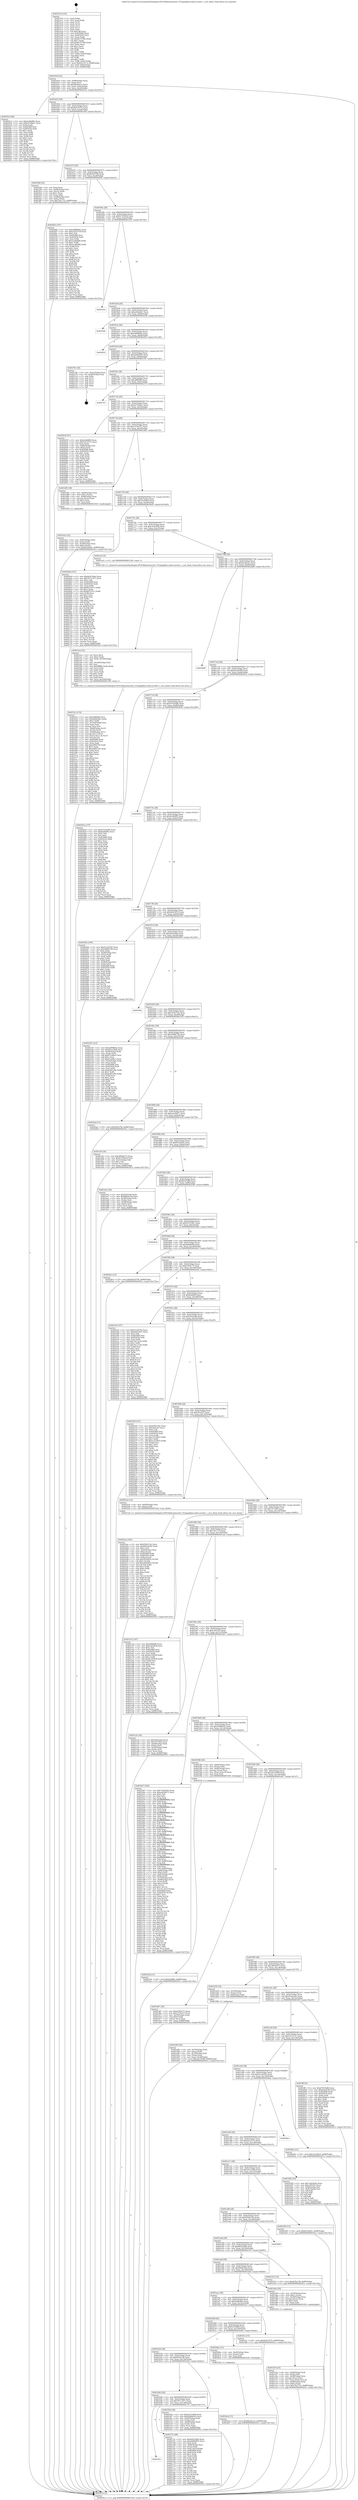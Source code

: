 digraph "0x4015c0" {
  label = "0x4015c0 (/mnt/c/Users/mathe/Desktop/tcc/POCII/binaries/extr_FFmpeglibavcodeccavsdec.c_cavs_flush_Final-ollvm.out::main(0))"
  labelloc = "t"
  node[shape=record]

  Entry [label="",width=0.3,height=0.3,shape=circle,fillcolor=black,style=filled]
  "0x401634" [label="{
     0x401634 [32]\l
     | [instrs]\l
     &nbsp;&nbsp;0x401634 \<+6\>: mov -0x88(%rbp),%eax\l
     &nbsp;&nbsp;0x40163a \<+2\>: mov %eax,%ecx\l
     &nbsp;&nbsp;0x40163c \<+6\>: sub $0x88a2bc1e,%ecx\l
     &nbsp;&nbsp;0x401642 \<+6\>: mov %eax,-0x9c(%rbp)\l
     &nbsp;&nbsp;0x401648 \<+6\>: mov %ecx,-0xa0(%rbp)\l
     &nbsp;&nbsp;0x40164e \<+6\>: je 00000000004025e3 \<main+0x1023\>\l
  }"]
  "0x4025e3" [label="{
     0x4025e3 [86]\l
     | [instrs]\l
     &nbsp;&nbsp;0x4025e3 \<+5\>: mov $0xdcd44f85,%eax\l
     &nbsp;&nbsp;0x4025e8 \<+5\>: mov $0xb2744be1,%ecx\l
     &nbsp;&nbsp;0x4025ed \<+2\>: xor %edx,%edx\l
     &nbsp;&nbsp;0x4025ef \<+7\>: mov 0x405068,%esi\l
     &nbsp;&nbsp;0x4025f6 \<+7\>: mov 0x405054,%edi\l
     &nbsp;&nbsp;0x4025fd \<+3\>: sub $0x1,%edx\l
     &nbsp;&nbsp;0x402600 \<+3\>: mov %esi,%r8d\l
     &nbsp;&nbsp;0x402603 \<+3\>: add %edx,%r8d\l
     &nbsp;&nbsp;0x402606 \<+4\>: imul %r8d,%esi\l
     &nbsp;&nbsp;0x40260a \<+3\>: and $0x1,%esi\l
     &nbsp;&nbsp;0x40260d \<+3\>: cmp $0x0,%esi\l
     &nbsp;&nbsp;0x402610 \<+4\>: sete %r9b\l
     &nbsp;&nbsp;0x402614 \<+3\>: cmp $0xa,%edi\l
     &nbsp;&nbsp;0x402617 \<+4\>: setl %r10b\l
     &nbsp;&nbsp;0x40261b \<+3\>: mov %r9b,%r11b\l
     &nbsp;&nbsp;0x40261e \<+3\>: and %r10b,%r11b\l
     &nbsp;&nbsp;0x402621 \<+3\>: xor %r10b,%r9b\l
     &nbsp;&nbsp;0x402624 \<+3\>: or %r9b,%r11b\l
     &nbsp;&nbsp;0x402627 \<+4\>: test $0x1,%r11b\l
     &nbsp;&nbsp;0x40262b \<+3\>: cmovne %ecx,%eax\l
     &nbsp;&nbsp;0x40262e \<+6\>: mov %eax,-0x88(%rbp)\l
     &nbsp;&nbsp;0x402634 \<+5\>: jmp 000000000040291a \<main+0x135a\>\l
  }"]
  "0x401654" [label="{
     0x401654 [28]\l
     | [instrs]\l
     &nbsp;&nbsp;0x401654 \<+5\>: jmp 0000000000401659 \<main+0x99\>\l
     &nbsp;&nbsp;0x401659 \<+6\>: mov -0x9c(%rbp),%eax\l
     &nbsp;&nbsp;0x40165f \<+5\>: sub $0x8e0e7d75,%eax\l
     &nbsp;&nbsp;0x401664 \<+6\>: mov %eax,-0xa4(%rbp)\l
     &nbsp;&nbsp;0x40166a \<+6\>: je 0000000000401fdd \<main+0xa1d\>\l
  }"]
  Exit [label="",width=0.3,height=0.3,shape=circle,fillcolor=black,style=filled,peripheries=2]
  "0x401fdd" [label="{
     0x401fdd [34]\l
     | [instrs]\l
     &nbsp;&nbsp;0x401fdd \<+2\>: xor %eax,%eax\l
     &nbsp;&nbsp;0x401fdf \<+4\>: mov -0x48(%rbp),%rcx\l
     &nbsp;&nbsp;0x401fe3 \<+2\>: mov (%rcx),%edx\l
     &nbsp;&nbsp;0x401fe5 \<+3\>: sub $0x1,%eax\l
     &nbsp;&nbsp;0x401fe8 \<+2\>: sub %eax,%edx\l
     &nbsp;&nbsp;0x401fea \<+4\>: mov -0x48(%rbp),%rcx\l
     &nbsp;&nbsp;0x401fee \<+2\>: mov %edx,(%rcx)\l
     &nbsp;&nbsp;0x401ff0 \<+10\>: movl $0x79a77c2,-0x88(%rbp)\l
     &nbsp;&nbsp;0x401ffa \<+5\>: jmp 000000000040291a \<main+0x135a\>\l
  }"]
  "0x401670" [label="{
     0x401670 [28]\l
     | [instrs]\l
     &nbsp;&nbsp;0x401670 \<+5\>: jmp 0000000000401675 \<main+0xb5\>\l
     &nbsp;&nbsp;0x401675 \<+6\>: mov -0x9c(%rbp),%eax\l
     &nbsp;&nbsp;0x40167b \<+5\>: sub $0x8e818709,%eax\l
     &nbsp;&nbsp;0x401680 \<+6\>: mov %eax,-0xa8(%rbp)\l
     &nbsp;&nbsp;0x401686 \<+6\>: je 00000000004020f2 \<main+0xb32\>\l
  }"]
  "0x401b5c" [label="{
     0x401b5c\l
  }", style=dashed]
  "0x4020f2" [label="{
     0x4020f2 [147]\l
     | [instrs]\l
     &nbsp;&nbsp;0x4020f2 \<+5\>: mov $0xa4898b4e,%eax\l
     &nbsp;&nbsp;0x4020f7 \<+5\>: mov $0xe254372d,%ecx\l
     &nbsp;&nbsp;0x4020fc \<+2\>: mov $0x1,%dl\l
     &nbsp;&nbsp;0x4020fe \<+7\>: mov 0x405068,%esi\l
     &nbsp;&nbsp;0x402105 \<+7\>: mov 0x405054,%edi\l
     &nbsp;&nbsp;0x40210c \<+3\>: mov %esi,%r8d\l
     &nbsp;&nbsp;0x40210f \<+7\>: add $0x5cadb466,%r8d\l
     &nbsp;&nbsp;0x402116 \<+4\>: sub $0x1,%r8d\l
     &nbsp;&nbsp;0x40211a \<+7\>: sub $0x5cadb466,%r8d\l
     &nbsp;&nbsp;0x402121 \<+4\>: imul %r8d,%esi\l
     &nbsp;&nbsp;0x402125 \<+3\>: and $0x1,%esi\l
     &nbsp;&nbsp;0x402128 \<+3\>: cmp $0x0,%esi\l
     &nbsp;&nbsp;0x40212b \<+4\>: sete %r9b\l
     &nbsp;&nbsp;0x40212f \<+3\>: cmp $0xa,%edi\l
     &nbsp;&nbsp;0x402132 \<+4\>: setl %r10b\l
     &nbsp;&nbsp;0x402136 \<+3\>: mov %r9b,%r11b\l
     &nbsp;&nbsp;0x402139 \<+4\>: xor $0xff,%r11b\l
     &nbsp;&nbsp;0x40213d \<+3\>: mov %r10b,%bl\l
     &nbsp;&nbsp;0x402140 \<+3\>: xor $0xff,%bl\l
     &nbsp;&nbsp;0x402143 \<+3\>: xor $0x0,%dl\l
     &nbsp;&nbsp;0x402146 \<+3\>: mov %r11b,%r14b\l
     &nbsp;&nbsp;0x402149 \<+4\>: and $0x0,%r14b\l
     &nbsp;&nbsp;0x40214d \<+3\>: and %dl,%r9b\l
     &nbsp;&nbsp;0x402150 \<+3\>: mov %bl,%r15b\l
     &nbsp;&nbsp;0x402153 \<+4\>: and $0x0,%r15b\l
     &nbsp;&nbsp;0x402157 \<+3\>: and %dl,%r10b\l
     &nbsp;&nbsp;0x40215a \<+3\>: or %r9b,%r14b\l
     &nbsp;&nbsp;0x40215d \<+3\>: or %r10b,%r15b\l
     &nbsp;&nbsp;0x402160 \<+3\>: xor %r15b,%r14b\l
     &nbsp;&nbsp;0x402163 \<+3\>: or %bl,%r11b\l
     &nbsp;&nbsp;0x402166 \<+4\>: xor $0xff,%r11b\l
     &nbsp;&nbsp;0x40216a \<+3\>: or $0x0,%dl\l
     &nbsp;&nbsp;0x40216d \<+3\>: and %dl,%r11b\l
     &nbsp;&nbsp;0x402170 \<+3\>: or %r11b,%r14b\l
     &nbsp;&nbsp;0x402173 \<+4\>: test $0x1,%r14b\l
     &nbsp;&nbsp;0x402177 \<+3\>: cmovne %ecx,%eax\l
     &nbsp;&nbsp;0x40217a \<+6\>: mov %eax,-0x88(%rbp)\l
     &nbsp;&nbsp;0x402180 \<+5\>: jmp 000000000040291a \<main+0x135a\>\l
  }"]
  "0x40168c" [label="{
     0x40168c [28]\l
     | [instrs]\l
     &nbsp;&nbsp;0x40168c \<+5\>: jmp 0000000000401691 \<main+0xd1\>\l
     &nbsp;&nbsp;0x401691 \<+6\>: mov -0x9c(%rbp),%eax\l
     &nbsp;&nbsp;0x401697 \<+5\>: sub $0x9c7056c8,%eax\l
     &nbsp;&nbsp;0x40169c \<+6\>: mov %eax,-0xac(%rbp)\l
     &nbsp;&nbsp;0x4016a2 \<+6\>: je 0000000000401d1b \<main+0x75b\>\l
  }"]
  "0x40273c" [label="{
     0x40273c [96]\l
     | [instrs]\l
     &nbsp;&nbsp;0x40273c \<+5\>: mov $0xde9234be,%eax\l
     &nbsp;&nbsp;0x402741 \<+5\>: mov $0xa849d955,%ecx\l
     &nbsp;&nbsp;0x402746 \<+2\>: xor %edx,%edx\l
     &nbsp;&nbsp;0x402748 \<+4\>: mov -0x80(%rbp),%rsi\l
     &nbsp;&nbsp;0x40274c \<+2\>: mov (%rsi),%edi\l
     &nbsp;&nbsp;0x40274e \<+3\>: mov %edi,-0x2c(%rbp)\l
     &nbsp;&nbsp;0x402751 \<+7\>: mov 0x405068,%edi\l
     &nbsp;&nbsp;0x402758 \<+8\>: mov 0x405054,%r8d\l
     &nbsp;&nbsp;0x402760 \<+3\>: sub $0x1,%edx\l
     &nbsp;&nbsp;0x402763 \<+3\>: mov %edi,%r9d\l
     &nbsp;&nbsp;0x402766 \<+3\>: add %edx,%r9d\l
     &nbsp;&nbsp;0x402769 \<+4\>: imul %r9d,%edi\l
     &nbsp;&nbsp;0x40276d \<+3\>: and $0x1,%edi\l
     &nbsp;&nbsp;0x402770 \<+3\>: cmp $0x0,%edi\l
     &nbsp;&nbsp;0x402773 \<+4\>: sete %r10b\l
     &nbsp;&nbsp;0x402777 \<+4\>: cmp $0xa,%r8d\l
     &nbsp;&nbsp;0x40277b \<+4\>: setl %r11b\l
     &nbsp;&nbsp;0x40277f \<+3\>: mov %r10b,%bl\l
     &nbsp;&nbsp;0x402782 \<+3\>: and %r11b,%bl\l
     &nbsp;&nbsp;0x402785 \<+3\>: xor %r11b,%r10b\l
     &nbsp;&nbsp;0x402788 \<+3\>: or %r10b,%bl\l
     &nbsp;&nbsp;0x40278b \<+3\>: test $0x1,%bl\l
     &nbsp;&nbsp;0x40278e \<+3\>: cmovne %ecx,%eax\l
     &nbsp;&nbsp;0x402791 \<+6\>: mov %eax,-0x88(%rbp)\l
     &nbsp;&nbsp;0x402797 \<+5\>: jmp 000000000040291a \<main+0x135a\>\l
  }"]
  "0x401d1b" [label="{
     0x401d1b\l
  }", style=dashed]
  "0x4016a8" [label="{
     0x4016a8 [28]\l
     | [instrs]\l
     &nbsp;&nbsp;0x4016a8 \<+5\>: jmp 00000000004016ad \<main+0xed\>\l
     &nbsp;&nbsp;0x4016ad \<+6\>: mov -0x9c(%rbp),%eax\l
     &nbsp;&nbsp;0x4016b3 \<+5\>: sub $0xa246aba7,%eax\l
     &nbsp;&nbsp;0x4016b8 \<+6\>: mov %eax,-0xb0(%rbp)\l
     &nbsp;&nbsp;0x4016be \<+6\>: je 00000000004025d4 \<main+0x1014\>\l
  }"]
  "0x4024cd" [label="{
     0x4024cd [15]\l
     | [instrs]\l
     &nbsp;&nbsp;0x4024cd \<+10\>: movl $0x88a2bc1e,-0x88(%rbp)\l
     &nbsp;&nbsp;0x4024d7 \<+5\>: jmp 000000000040291a \<main+0x135a\>\l
  }"]
  "0x4025d4" [label="{
     0x4025d4\l
  }", style=dashed]
  "0x4016c4" [label="{
     0x4016c4 [28]\l
     | [instrs]\l
     &nbsp;&nbsp;0x4016c4 \<+5\>: jmp 00000000004016c9 \<main+0x109\>\l
     &nbsp;&nbsp;0x4016c9 \<+6\>: mov -0x9c(%rbp),%eax\l
     &nbsp;&nbsp;0x4016cf \<+5\>: sub $0xa4898b4e,%eax\l
     &nbsp;&nbsp;0x4016d4 \<+6\>: mov %eax,-0xb4(%rbp)\l
     &nbsp;&nbsp;0x4016da \<+6\>: je 000000000040285f \<main+0x129f\>\l
  }"]
  "0x4023a0" [label="{
     0x4023a0 [15]\l
     | [instrs]\l
     &nbsp;&nbsp;0x4023a0 \<+10\>: movl $0x6ab866,-0x88(%rbp)\l
     &nbsp;&nbsp;0x4023aa \<+5\>: jmp 000000000040291a \<main+0x135a\>\l
  }"]
  "0x40285f" [label="{
     0x40285f\l
  }", style=dashed]
  "0x4016e0" [label="{
     0x4016e0 [28]\l
     | [instrs]\l
     &nbsp;&nbsp;0x4016e0 \<+5\>: jmp 00000000004016e5 \<main+0x125\>\l
     &nbsp;&nbsp;0x4016e5 \<+6\>: mov -0x9c(%rbp),%eax\l
     &nbsp;&nbsp;0x4016eb \<+5\>: sub $0xa849d955,%eax\l
     &nbsp;&nbsp;0x4016f0 \<+6\>: mov %eax,-0xb8(%rbp)\l
     &nbsp;&nbsp;0x4016f6 \<+6\>: je 000000000040279c \<main+0x11dc\>\l
  }"]
  "0x401b40" [label="{
     0x401b40 [28]\l
     | [instrs]\l
     &nbsp;&nbsp;0x401b40 \<+5\>: jmp 0000000000401b45 \<main+0x585\>\l
     &nbsp;&nbsp;0x401b45 \<+6\>: mov -0x9c(%rbp),%eax\l
     &nbsp;&nbsp;0x401b4b \<+5\>: sub $0x76111471,%eax\l
     &nbsp;&nbsp;0x401b50 \<+6\>: mov %eax,-0x158(%rbp)\l
     &nbsp;&nbsp;0x401b56 \<+6\>: je 000000000040273c \<main+0x117c\>\l
  }"]
  "0x40279c" [label="{
     0x40279c [18]\l
     | [instrs]\l
     &nbsp;&nbsp;0x40279c \<+3\>: mov -0x2c(%rbp),%eax\l
     &nbsp;&nbsp;0x40279f \<+4\>: lea -0x28(%rbp),%rsp\l
     &nbsp;&nbsp;0x4027a3 \<+1\>: pop %rbx\l
     &nbsp;&nbsp;0x4027a4 \<+2\>: pop %r12\l
     &nbsp;&nbsp;0x4027a6 \<+2\>: pop %r13\l
     &nbsp;&nbsp;0x4027a8 \<+2\>: pop %r14\l
     &nbsp;&nbsp;0x4027aa \<+2\>: pop %r15\l
     &nbsp;&nbsp;0x4027ac \<+1\>: pop %rbp\l
     &nbsp;&nbsp;0x4027ad \<+1\>: ret\l
  }"]
  "0x4016fc" [label="{
     0x4016fc [28]\l
     | [instrs]\l
     &nbsp;&nbsp;0x4016fc \<+5\>: jmp 0000000000401701 \<main+0x141\>\l
     &nbsp;&nbsp;0x401701 \<+6\>: mov -0x9c(%rbp),%eax\l
     &nbsp;&nbsp;0x401707 \<+5\>: sub $0xa8f6f4f0,%eax\l
     &nbsp;&nbsp;0x40170c \<+6\>: mov %eax,-0xbc(%rbp)\l
     &nbsp;&nbsp;0x401712 \<+6\>: je 00000000004027f3 \<main+0x1233\>\l
  }"]
  "0x402362" [label="{
     0x402362 [36]\l
     | [instrs]\l
     &nbsp;&nbsp;0x402362 \<+5\>: mov $0x6cb7b490,%eax\l
     &nbsp;&nbsp;0x402367 \<+5\>: mov $0x20d89c95,%ecx\l
     &nbsp;&nbsp;0x40236c \<+4\>: mov -0x40(%rbp),%rdx\l
     &nbsp;&nbsp;0x402370 \<+2\>: mov (%rdx),%esi\l
     &nbsp;&nbsp;0x402372 \<+4\>: mov -0x68(%rbp),%rdx\l
     &nbsp;&nbsp;0x402376 \<+2\>: cmp (%rdx),%esi\l
     &nbsp;&nbsp;0x402378 \<+3\>: cmovl %ecx,%eax\l
     &nbsp;&nbsp;0x40237b \<+6\>: mov %eax,-0x88(%rbp)\l
     &nbsp;&nbsp;0x402381 \<+5\>: jmp 000000000040291a \<main+0x135a\>\l
  }"]
  "0x4027f3" [label="{
     0x4027f3\l
  }", style=dashed]
  "0x401718" [label="{
     0x401718 [28]\l
     | [instrs]\l
     &nbsp;&nbsp;0x401718 \<+5\>: jmp 000000000040171d \<main+0x15d\>\l
     &nbsp;&nbsp;0x40171d \<+6\>: mov -0x9c(%rbp),%eax\l
     &nbsp;&nbsp;0x401723 \<+5\>: sub $0xb2744be1,%eax\l
     &nbsp;&nbsp;0x401728 \<+6\>: mov %eax,-0xc0(%rbp)\l
     &nbsp;&nbsp;0x40172e \<+6\>: je 0000000000402639 \<main+0x1079\>\l
  }"]
  "0x401b24" [label="{
     0x401b24 [28]\l
     | [instrs]\l
     &nbsp;&nbsp;0x401b24 \<+5\>: jmp 0000000000401b29 \<main+0x569\>\l
     &nbsp;&nbsp;0x401b29 \<+6\>: mov -0x9c(%rbp),%eax\l
     &nbsp;&nbsp;0x401b2f \<+5\>: sub $0x6f3ba7fb,%eax\l
     &nbsp;&nbsp;0x401b34 \<+6\>: mov %eax,-0x154(%rbp)\l
     &nbsp;&nbsp;0x401b3a \<+6\>: je 0000000000402362 \<main+0xda2\>\l
  }"]
  "0x402639" [label="{
     0x402639 [97]\l
     | [instrs]\l
     &nbsp;&nbsp;0x402639 \<+5\>: mov $0xdcd44f85,%eax\l
     &nbsp;&nbsp;0x40263e \<+5\>: mov $0x5cb74737,%ecx\l
     &nbsp;&nbsp;0x402643 \<+2\>: xor %edx,%edx\l
     &nbsp;&nbsp;0x402645 \<+4\>: mov -0x80(%rbp),%rsi\l
     &nbsp;&nbsp;0x402649 \<+6\>: movl $0x0,(%rsi)\l
     &nbsp;&nbsp;0x40264f \<+7\>: mov 0x405068,%edi\l
     &nbsp;&nbsp;0x402656 \<+8\>: mov 0x405054,%r8d\l
     &nbsp;&nbsp;0x40265e \<+3\>: sub $0x1,%edx\l
     &nbsp;&nbsp;0x402661 \<+3\>: mov %edi,%r9d\l
     &nbsp;&nbsp;0x402664 \<+3\>: add %edx,%r9d\l
     &nbsp;&nbsp;0x402667 \<+4\>: imul %r9d,%edi\l
     &nbsp;&nbsp;0x40266b \<+3\>: and $0x1,%edi\l
     &nbsp;&nbsp;0x40266e \<+3\>: cmp $0x0,%edi\l
     &nbsp;&nbsp;0x402671 \<+4\>: sete %r10b\l
     &nbsp;&nbsp;0x402675 \<+4\>: cmp $0xa,%r8d\l
     &nbsp;&nbsp;0x402679 \<+4\>: setl %r11b\l
     &nbsp;&nbsp;0x40267d \<+3\>: mov %r10b,%bl\l
     &nbsp;&nbsp;0x402680 \<+3\>: and %r11b,%bl\l
     &nbsp;&nbsp;0x402683 \<+3\>: xor %r11b,%r10b\l
     &nbsp;&nbsp;0x402686 \<+3\>: or %r10b,%bl\l
     &nbsp;&nbsp;0x402689 \<+3\>: test $0x1,%bl\l
     &nbsp;&nbsp;0x40268c \<+3\>: cmovne %ecx,%eax\l
     &nbsp;&nbsp;0x40268f \<+6\>: mov %eax,-0x88(%rbp)\l
     &nbsp;&nbsp;0x402695 \<+5\>: jmp 000000000040291a \<main+0x135a\>\l
  }"]
  "0x401734" [label="{
     0x401734 [28]\l
     | [instrs]\l
     &nbsp;&nbsp;0x401734 \<+5\>: jmp 0000000000401739 \<main+0x179\>\l
     &nbsp;&nbsp;0x401739 \<+6\>: mov -0x9c(%rbp),%eax\l
     &nbsp;&nbsp;0x40173f \<+5\>: sub $0xc374e557,%eax\l
     &nbsp;&nbsp;0x401744 \<+6\>: mov %eax,-0xc4(%rbp)\l
     &nbsp;&nbsp;0x40174a \<+6\>: je 0000000000401d85 \<main+0x7c5\>\l
  }"]
  "0x4024be" [label="{
     0x4024be [15]\l
     | [instrs]\l
     &nbsp;&nbsp;0x4024be \<+4\>: mov -0x60(%rbp),%rax\l
     &nbsp;&nbsp;0x4024c2 \<+3\>: mov (%rax),%rax\l
     &nbsp;&nbsp;0x4024c5 \<+3\>: mov %rax,%rdi\l
     &nbsp;&nbsp;0x4024c8 \<+5\>: call 0000000000401030 \<free@plt\>\l
     | [calls]\l
     &nbsp;&nbsp;0x401030 \{1\} (unknown)\l
  }"]
  "0x401d85" [label="{
     0x401d85 [29]\l
     | [instrs]\l
     &nbsp;&nbsp;0x401d85 \<+4\>: mov -0x68(%rbp),%rax\l
     &nbsp;&nbsp;0x401d89 \<+6\>: movl $0x1,(%rax)\l
     &nbsp;&nbsp;0x401d8f \<+4\>: mov -0x68(%rbp),%rax\l
     &nbsp;&nbsp;0x401d93 \<+3\>: movslq (%rax),%rax\l
     &nbsp;&nbsp;0x401d96 \<+4\>: shl $0x3,%rax\l
     &nbsp;&nbsp;0x401d9a \<+3\>: mov %rax,%rdi\l
     &nbsp;&nbsp;0x401d9d \<+5\>: call 0000000000401050 \<malloc@plt\>\l
     | [calls]\l
     &nbsp;&nbsp;0x401050 \{1\} (unknown)\l
  }"]
  "0x401750" [label="{
     0x401750 [28]\l
     | [instrs]\l
     &nbsp;&nbsp;0x401750 \<+5\>: jmp 0000000000401755 \<main+0x195\>\l
     &nbsp;&nbsp;0x401755 \<+6\>: mov -0x9c(%rbp),%eax\l
     &nbsp;&nbsp;0x40175b \<+5\>: sub $0xc5a184c0,%eax\l
     &nbsp;&nbsp;0x401760 \<+6\>: mov %eax,-0xc8(%rbp)\l
     &nbsp;&nbsp;0x401766 \<+6\>: je 00000000004026a9 \<main+0x10e9\>\l
  }"]
  "0x4022ae" [label="{
     0x4022ae [165]\l
     | [instrs]\l
     &nbsp;&nbsp;0x4022ae \<+5\>: mov $0x650b154c,%ecx\l
     &nbsp;&nbsp;0x4022b3 \<+5\>: mov $0x682c0ebb,%edx\l
     &nbsp;&nbsp;0x4022b8 \<+3\>: mov $0x1,%sil\l
     &nbsp;&nbsp;0x4022bb \<+4\>: mov -0x40(%rbp),%rax\l
     &nbsp;&nbsp;0x4022bf \<+6\>: movl $0x0,(%rax)\l
     &nbsp;&nbsp;0x4022c5 \<+8\>: mov 0x405068,%r8d\l
     &nbsp;&nbsp;0x4022cd \<+8\>: mov 0x405054,%r9d\l
     &nbsp;&nbsp;0x4022d5 \<+3\>: mov %r8d,%r10d\l
     &nbsp;&nbsp;0x4022d8 \<+7\>: sub $0x2850903c,%r10d\l
     &nbsp;&nbsp;0x4022df \<+4\>: sub $0x1,%r10d\l
     &nbsp;&nbsp;0x4022e3 \<+7\>: add $0x2850903c,%r10d\l
     &nbsp;&nbsp;0x4022ea \<+4\>: imul %r10d,%r8d\l
     &nbsp;&nbsp;0x4022ee \<+4\>: and $0x1,%r8d\l
     &nbsp;&nbsp;0x4022f2 \<+4\>: cmp $0x0,%r8d\l
     &nbsp;&nbsp;0x4022f6 \<+4\>: sete %r11b\l
     &nbsp;&nbsp;0x4022fa \<+4\>: cmp $0xa,%r9d\l
     &nbsp;&nbsp;0x4022fe \<+3\>: setl %bl\l
     &nbsp;&nbsp;0x402301 \<+3\>: mov %r11b,%r14b\l
     &nbsp;&nbsp;0x402304 \<+4\>: xor $0xff,%r14b\l
     &nbsp;&nbsp;0x402308 \<+3\>: mov %bl,%r15b\l
     &nbsp;&nbsp;0x40230b \<+4\>: xor $0xff,%r15b\l
     &nbsp;&nbsp;0x40230f \<+4\>: xor $0x1,%sil\l
     &nbsp;&nbsp;0x402313 \<+3\>: mov %r14b,%r12b\l
     &nbsp;&nbsp;0x402316 \<+4\>: and $0xff,%r12b\l
     &nbsp;&nbsp;0x40231a \<+3\>: and %sil,%r11b\l
     &nbsp;&nbsp;0x40231d \<+3\>: mov %r15b,%r13b\l
     &nbsp;&nbsp;0x402320 \<+4\>: and $0xff,%r13b\l
     &nbsp;&nbsp;0x402324 \<+3\>: and %sil,%bl\l
     &nbsp;&nbsp;0x402327 \<+3\>: or %r11b,%r12b\l
     &nbsp;&nbsp;0x40232a \<+3\>: or %bl,%r13b\l
     &nbsp;&nbsp;0x40232d \<+3\>: xor %r13b,%r12b\l
     &nbsp;&nbsp;0x402330 \<+3\>: or %r15b,%r14b\l
     &nbsp;&nbsp;0x402333 \<+4\>: xor $0xff,%r14b\l
     &nbsp;&nbsp;0x402337 \<+4\>: or $0x1,%sil\l
     &nbsp;&nbsp;0x40233b \<+3\>: and %sil,%r14b\l
     &nbsp;&nbsp;0x40233e \<+3\>: or %r14b,%r12b\l
     &nbsp;&nbsp;0x402341 \<+4\>: test $0x1,%r12b\l
     &nbsp;&nbsp;0x402345 \<+3\>: cmovne %edx,%ecx\l
     &nbsp;&nbsp;0x402348 \<+6\>: mov %ecx,-0x88(%rbp)\l
     &nbsp;&nbsp;0x40234e \<+5\>: jmp 000000000040291a \<main+0x135a\>\l
  }"]
  "0x4026a9" [label="{
     0x4026a9 [147]\l
     | [instrs]\l
     &nbsp;&nbsp;0x4026a9 \<+5\>: mov $0xde9234be,%eax\l
     &nbsp;&nbsp;0x4026ae \<+5\>: mov $0x76111471,%ecx\l
     &nbsp;&nbsp;0x4026b3 \<+2\>: mov $0x1,%dl\l
     &nbsp;&nbsp;0x4026b5 \<+7\>: mov 0x405068,%esi\l
     &nbsp;&nbsp;0x4026bc \<+7\>: mov 0x405054,%edi\l
     &nbsp;&nbsp;0x4026c3 \<+3\>: mov %esi,%r8d\l
     &nbsp;&nbsp;0x4026c6 \<+7\>: add $0x8f53107c,%r8d\l
     &nbsp;&nbsp;0x4026cd \<+4\>: sub $0x1,%r8d\l
     &nbsp;&nbsp;0x4026d1 \<+7\>: sub $0x8f53107c,%r8d\l
     &nbsp;&nbsp;0x4026d8 \<+4\>: imul %r8d,%esi\l
     &nbsp;&nbsp;0x4026dc \<+3\>: and $0x1,%esi\l
     &nbsp;&nbsp;0x4026df \<+3\>: cmp $0x0,%esi\l
     &nbsp;&nbsp;0x4026e2 \<+4\>: sete %r9b\l
     &nbsp;&nbsp;0x4026e6 \<+3\>: cmp $0xa,%edi\l
     &nbsp;&nbsp;0x4026e9 \<+4\>: setl %r10b\l
     &nbsp;&nbsp;0x4026ed \<+3\>: mov %r9b,%r11b\l
     &nbsp;&nbsp;0x4026f0 \<+4\>: xor $0xff,%r11b\l
     &nbsp;&nbsp;0x4026f4 \<+3\>: mov %r10b,%bl\l
     &nbsp;&nbsp;0x4026f7 \<+3\>: xor $0xff,%bl\l
     &nbsp;&nbsp;0x4026fa \<+3\>: xor $0x1,%dl\l
     &nbsp;&nbsp;0x4026fd \<+3\>: mov %r11b,%r14b\l
     &nbsp;&nbsp;0x402700 \<+4\>: and $0xff,%r14b\l
     &nbsp;&nbsp;0x402704 \<+3\>: and %dl,%r9b\l
     &nbsp;&nbsp;0x402707 \<+3\>: mov %bl,%r15b\l
     &nbsp;&nbsp;0x40270a \<+4\>: and $0xff,%r15b\l
     &nbsp;&nbsp;0x40270e \<+3\>: and %dl,%r10b\l
     &nbsp;&nbsp;0x402711 \<+3\>: or %r9b,%r14b\l
     &nbsp;&nbsp;0x402714 \<+3\>: or %r10b,%r15b\l
     &nbsp;&nbsp;0x402717 \<+3\>: xor %r15b,%r14b\l
     &nbsp;&nbsp;0x40271a \<+3\>: or %bl,%r11b\l
     &nbsp;&nbsp;0x40271d \<+4\>: xor $0xff,%r11b\l
     &nbsp;&nbsp;0x402721 \<+3\>: or $0x1,%dl\l
     &nbsp;&nbsp;0x402724 \<+3\>: and %dl,%r11b\l
     &nbsp;&nbsp;0x402727 \<+3\>: or %r11b,%r14b\l
     &nbsp;&nbsp;0x40272a \<+4\>: test $0x1,%r14b\l
     &nbsp;&nbsp;0x40272e \<+3\>: cmovne %ecx,%eax\l
     &nbsp;&nbsp;0x402731 \<+6\>: mov %eax,-0x88(%rbp)\l
     &nbsp;&nbsp;0x402737 \<+5\>: jmp 000000000040291a \<main+0x135a\>\l
  }"]
  "0x40176c" [label="{
     0x40176c [28]\l
     | [instrs]\l
     &nbsp;&nbsp;0x40176c \<+5\>: jmp 0000000000401771 \<main+0x1b1\>\l
     &nbsp;&nbsp;0x401771 \<+6\>: mov -0x9c(%rbp),%eax\l
     &nbsp;&nbsp;0x401777 \<+5\>: sub $0xced1df38,%eax\l
     &nbsp;&nbsp;0x40177c \<+6\>: mov %eax,-0xcc(%rbp)\l
     &nbsp;&nbsp;0x401782 \<+6\>: je 0000000000401ee5 \<main+0x925\>\l
  }"]
  "0x401b08" [label="{
     0x401b08 [28]\l
     | [instrs]\l
     &nbsp;&nbsp;0x401b08 \<+5\>: jmp 0000000000401b0d \<main+0x54d\>\l
     &nbsp;&nbsp;0x401b0d \<+6\>: mov -0x9c(%rbp),%eax\l
     &nbsp;&nbsp;0x401b13 \<+5\>: sub $0x6cb7b490,%eax\l
     &nbsp;&nbsp;0x401b18 \<+6\>: mov %eax,-0x150(%rbp)\l
     &nbsp;&nbsp;0x401b1e \<+6\>: je 00000000004024be \<main+0xefe\>\l
  }"]
  "0x401ee5" [label="{
     0x401ee5 [5]\l
     | [instrs]\l
     &nbsp;&nbsp;0x401ee5 \<+5\>: call 0000000000401160 \<next_i\>\l
     | [calls]\l
     &nbsp;&nbsp;0x401160 \{1\} (/mnt/c/Users/mathe/Desktop/tcc/POCII/binaries/extr_FFmpeglibavcodeccavsdec.c_cavs_flush_Final-ollvm.out::next_i)\l
  }"]
  "0x401788" [label="{
     0x401788 [28]\l
     | [instrs]\l
     &nbsp;&nbsp;0x401788 \<+5\>: jmp 000000000040178d \<main+0x1cd\>\l
     &nbsp;&nbsp;0x40178d \<+6\>: mov -0x9c(%rbp),%eax\l
     &nbsp;&nbsp;0x401793 \<+5\>: sub $0xd2a44c2c,%eax\l
     &nbsp;&nbsp;0x401798 \<+6\>: mov %eax,-0xd0(%rbp)\l
     &nbsp;&nbsp;0x40179e \<+6\>: je 00000000004028d8 \<main+0x1318\>\l
  }"]
  "0x401fce" [label="{
     0x401fce [15]\l
     | [instrs]\l
     &nbsp;&nbsp;0x401fce \<+10\>: movl $0x8e0e7d75,-0x88(%rbp)\l
     &nbsp;&nbsp;0x401fd8 \<+5\>: jmp 000000000040291a \<main+0x135a\>\l
  }"]
  "0x4028d8" [label="{
     0x4028d8\l
  }", style=dashed]
  "0x4017a4" [label="{
     0x4017a4 [28]\l
     | [instrs]\l
     &nbsp;&nbsp;0x4017a4 \<+5\>: jmp 00000000004017a9 \<main+0x1e9\>\l
     &nbsp;&nbsp;0x4017a9 \<+6\>: mov -0x9c(%rbp),%eax\l
     &nbsp;&nbsp;0x4017af \<+5\>: sub $0xd5ae6300,%eax\l
     &nbsp;&nbsp;0x4017b4 \<+6\>: mov %eax,-0xd4(%rbp)\l
     &nbsp;&nbsp;0x4017ba \<+6\>: je 000000000040205a \<main+0xa9a\>\l
  }"]
  "0x401f1e" [label="{
     0x401f1e [176]\l
     | [instrs]\l
     &nbsp;&nbsp;0x401f1e \<+5\>: mov $0xa8f6f4f0,%ecx\l
     &nbsp;&nbsp;0x401f23 \<+5\>: mov $0x6a80e8dc,%edx\l
     &nbsp;&nbsp;0x401f28 \<+3\>: mov $0x1,%r8b\l
     &nbsp;&nbsp;0x401f2b \<+6\>: mov -0x164(%rbp),%esi\l
     &nbsp;&nbsp;0x401f31 \<+3\>: imul %eax,%esi\l
     &nbsp;&nbsp;0x401f34 \<+3\>: movslq %esi,%r9\l
     &nbsp;&nbsp;0x401f37 \<+4\>: mov -0x60(%rbp),%r10\l
     &nbsp;&nbsp;0x401f3b \<+3\>: mov (%r10),%r10\l
     &nbsp;&nbsp;0x401f3e \<+4\>: mov -0x58(%rbp),%r11\l
     &nbsp;&nbsp;0x401f42 \<+3\>: movslq (%r11),%r11\l
     &nbsp;&nbsp;0x401f45 \<+4\>: mov (%r10,%r11,8),%r10\l
     &nbsp;&nbsp;0x401f49 \<+3\>: mov %r9,(%r10)\l
     &nbsp;&nbsp;0x401f4c \<+7\>: mov 0x405068,%eax\l
     &nbsp;&nbsp;0x401f53 \<+7\>: mov 0x405054,%esi\l
     &nbsp;&nbsp;0x401f5a \<+2\>: mov %eax,%edi\l
     &nbsp;&nbsp;0x401f5c \<+6\>: add $0xe090279c,%edi\l
     &nbsp;&nbsp;0x401f62 \<+3\>: sub $0x1,%edi\l
     &nbsp;&nbsp;0x401f65 \<+6\>: sub $0xe090279c,%edi\l
     &nbsp;&nbsp;0x401f6b \<+3\>: imul %edi,%eax\l
     &nbsp;&nbsp;0x401f6e \<+3\>: and $0x1,%eax\l
     &nbsp;&nbsp;0x401f71 \<+3\>: cmp $0x0,%eax\l
     &nbsp;&nbsp;0x401f74 \<+3\>: sete %bl\l
     &nbsp;&nbsp;0x401f77 \<+3\>: cmp $0xa,%esi\l
     &nbsp;&nbsp;0x401f7a \<+4\>: setl %r14b\l
     &nbsp;&nbsp;0x401f7e \<+3\>: mov %bl,%r15b\l
     &nbsp;&nbsp;0x401f81 \<+4\>: xor $0xff,%r15b\l
     &nbsp;&nbsp;0x401f85 \<+3\>: mov %r14b,%r12b\l
     &nbsp;&nbsp;0x401f88 \<+4\>: xor $0xff,%r12b\l
     &nbsp;&nbsp;0x401f8c \<+4\>: xor $0x1,%r8b\l
     &nbsp;&nbsp;0x401f90 \<+3\>: mov %r15b,%r13b\l
     &nbsp;&nbsp;0x401f93 \<+4\>: and $0xff,%r13b\l
     &nbsp;&nbsp;0x401f97 \<+3\>: and %r8b,%bl\l
     &nbsp;&nbsp;0x401f9a \<+3\>: mov %r12b,%al\l
     &nbsp;&nbsp;0x401f9d \<+2\>: and $0xff,%al\l
     &nbsp;&nbsp;0x401f9f \<+3\>: and %r8b,%r14b\l
     &nbsp;&nbsp;0x401fa2 \<+3\>: or %bl,%r13b\l
     &nbsp;&nbsp;0x401fa5 \<+3\>: or %r14b,%al\l
     &nbsp;&nbsp;0x401fa8 \<+3\>: xor %al,%r13b\l
     &nbsp;&nbsp;0x401fab \<+3\>: or %r12b,%r15b\l
     &nbsp;&nbsp;0x401fae \<+4\>: xor $0xff,%r15b\l
     &nbsp;&nbsp;0x401fb2 \<+4\>: or $0x1,%r8b\l
     &nbsp;&nbsp;0x401fb6 \<+3\>: and %r8b,%r15b\l
     &nbsp;&nbsp;0x401fb9 \<+3\>: or %r15b,%r13b\l
     &nbsp;&nbsp;0x401fbc \<+4\>: test $0x1,%r13b\l
     &nbsp;&nbsp;0x401fc0 \<+3\>: cmovne %edx,%ecx\l
     &nbsp;&nbsp;0x401fc3 \<+6\>: mov %ecx,-0x88(%rbp)\l
     &nbsp;&nbsp;0x401fc9 \<+5\>: jmp 000000000040291a \<main+0x135a\>\l
  }"]
  "0x40205a" [label="{
     0x40205a [137]\l
     | [instrs]\l
     &nbsp;&nbsp;0x40205a \<+5\>: mov $0xd7020a86,%eax\l
     &nbsp;&nbsp;0x40205f \<+5\>: mov $0xfadde89a,%ecx\l
     &nbsp;&nbsp;0x402064 \<+2\>: mov $0x1,%dl\l
     &nbsp;&nbsp;0x402066 \<+2\>: xor %esi,%esi\l
     &nbsp;&nbsp;0x402068 \<+7\>: mov 0x405068,%edi\l
     &nbsp;&nbsp;0x40206f \<+8\>: mov 0x405054,%r8d\l
     &nbsp;&nbsp;0x402077 \<+3\>: sub $0x1,%esi\l
     &nbsp;&nbsp;0x40207a \<+3\>: mov %edi,%r9d\l
     &nbsp;&nbsp;0x40207d \<+3\>: add %esi,%r9d\l
     &nbsp;&nbsp;0x402080 \<+4\>: imul %r9d,%edi\l
     &nbsp;&nbsp;0x402084 \<+3\>: and $0x1,%edi\l
     &nbsp;&nbsp;0x402087 \<+3\>: cmp $0x0,%edi\l
     &nbsp;&nbsp;0x40208a \<+4\>: sete %r10b\l
     &nbsp;&nbsp;0x40208e \<+4\>: cmp $0xa,%r8d\l
     &nbsp;&nbsp;0x402092 \<+4\>: setl %r11b\l
     &nbsp;&nbsp;0x402096 \<+3\>: mov %r10b,%bl\l
     &nbsp;&nbsp;0x402099 \<+3\>: xor $0xff,%bl\l
     &nbsp;&nbsp;0x40209c \<+3\>: mov %r11b,%r14b\l
     &nbsp;&nbsp;0x40209f \<+4\>: xor $0xff,%r14b\l
     &nbsp;&nbsp;0x4020a3 \<+3\>: xor $0x0,%dl\l
     &nbsp;&nbsp;0x4020a6 \<+3\>: mov %bl,%r15b\l
     &nbsp;&nbsp;0x4020a9 \<+4\>: and $0x0,%r15b\l
     &nbsp;&nbsp;0x4020ad \<+3\>: and %dl,%r10b\l
     &nbsp;&nbsp;0x4020b0 \<+3\>: mov %r14b,%r12b\l
     &nbsp;&nbsp;0x4020b3 \<+4\>: and $0x0,%r12b\l
     &nbsp;&nbsp;0x4020b7 \<+3\>: and %dl,%r11b\l
     &nbsp;&nbsp;0x4020ba \<+3\>: or %r10b,%r15b\l
     &nbsp;&nbsp;0x4020bd \<+3\>: or %r11b,%r12b\l
     &nbsp;&nbsp;0x4020c0 \<+3\>: xor %r12b,%r15b\l
     &nbsp;&nbsp;0x4020c3 \<+3\>: or %r14b,%bl\l
     &nbsp;&nbsp;0x4020c6 \<+3\>: xor $0xff,%bl\l
     &nbsp;&nbsp;0x4020c9 \<+3\>: or $0x0,%dl\l
     &nbsp;&nbsp;0x4020cc \<+2\>: and %dl,%bl\l
     &nbsp;&nbsp;0x4020ce \<+3\>: or %bl,%r15b\l
     &nbsp;&nbsp;0x4020d1 \<+4\>: test $0x1,%r15b\l
     &nbsp;&nbsp;0x4020d5 \<+3\>: cmovne %ecx,%eax\l
     &nbsp;&nbsp;0x4020d8 \<+6\>: mov %eax,-0x88(%rbp)\l
     &nbsp;&nbsp;0x4020de \<+5\>: jmp 000000000040291a \<main+0x135a\>\l
  }"]
  "0x4017c0" [label="{
     0x4017c0 [28]\l
     | [instrs]\l
     &nbsp;&nbsp;0x4017c0 \<+5\>: jmp 00000000004017c5 \<main+0x205\>\l
     &nbsp;&nbsp;0x4017c5 \<+6\>: mov -0x9c(%rbp),%eax\l
     &nbsp;&nbsp;0x4017cb \<+5\>: sub $0xd7020a86,%eax\l
     &nbsp;&nbsp;0x4017d0 \<+6\>: mov %eax,-0xd8(%rbp)\l
     &nbsp;&nbsp;0x4017d6 \<+6\>: je 0000000000402850 \<main+0x1290\>\l
  }"]
  "0x401eea" [label="{
     0x401eea [52]\l
     | [instrs]\l
     &nbsp;&nbsp;0x401eea \<+2\>: xor %ecx,%ecx\l
     &nbsp;&nbsp;0x401eec \<+5\>: mov $0x2,%edx\l
     &nbsp;&nbsp;0x401ef1 \<+6\>: mov %edx,-0x160(%rbp)\l
     &nbsp;&nbsp;0x401ef7 \<+1\>: cltd\l
     &nbsp;&nbsp;0x401ef8 \<+6\>: mov -0x160(%rbp),%esi\l
     &nbsp;&nbsp;0x401efe \<+2\>: idiv %esi\l
     &nbsp;&nbsp;0x401f00 \<+6\>: imul $0xfffffffe,%edx,%edx\l
     &nbsp;&nbsp;0x401f06 \<+2\>: mov %ecx,%edi\l
     &nbsp;&nbsp;0x401f08 \<+2\>: sub %edx,%edi\l
     &nbsp;&nbsp;0x401f0a \<+2\>: mov %ecx,%edx\l
     &nbsp;&nbsp;0x401f0c \<+3\>: sub $0x1,%edx\l
     &nbsp;&nbsp;0x401f0f \<+2\>: add %edx,%edi\l
     &nbsp;&nbsp;0x401f11 \<+2\>: sub %edi,%ecx\l
     &nbsp;&nbsp;0x401f13 \<+6\>: mov %ecx,-0x164(%rbp)\l
     &nbsp;&nbsp;0x401f19 \<+5\>: call 0000000000401160 \<next_i\>\l
     | [calls]\l
     &nbsp;&nbsp;0x401160 \{1\} (/mnt/c/Users/mathe/Desktop/tcc/POCII/binaries/extr_FFmpeglibavcodeccavsdec.c_cavs_flush_Final-ollvm.out::next_i)\l
  }"]
  "0x402850" [label="{
     0x402850\l
  }", style=dashed]
  "0x4017dc" [label="{
     0x4017dc [28]\l
     | [instrs]\l
     &nbsp;&nbsp;0x4017dc \<+5\>: jmp 00000000004017e1 \<main+0x221\>\l
     &nbsp;&nbsp;0x4017e1 \<+6\>: mov -0x9c(%rbp),%eax\l
     &nbsp;&nbsp;0x4017e7 \<+5\>: sub $0xdcd44f85,%eax\l
     &nbsp;&nbsp;0x4017ec \<+6\>: mov %eax,-0xdc(%rbp)\l
     &nbsp;&nbsp;0x4017f2 \<+6\>: je 00000000004028ec \<main+0x132c\>\l
  }"]
  "0x401e03" [label="{
     0x401e03 [43]\l
     | [instrs]\l
     &nbsp;&nbsp;0x401e03 \<+4\>: mov -0x60(%rbp),%rdi\l
     &nbsp;&nbsp;0x401e07 \<+3\>: mov (%rdi),%rdi\l
     &nbsp;&nbsp;0x401e0a \<+4\>: mov -0x58(%rbp),%rcx\l
     &nbsp;&nbsp;0x401e0e \<+3\>: movslq (%rcx),%rcx\l
     &nbsp;&nbsp;0x401e11 \<+4\>: mov %rax,(%rdi,%rcx,8)\l
     &nbsp;&nbsp;0x401e15 \<+4\>: mov -0x48(%rbp),%rax\l
     &nbsp;&nbsp;0x401e19 \<+6\>: movl $0x0,(%rax)\l
     &nbsp;&nbsp;0x401e1f \<+10\>: movl $0x79a77c2,-0x88(%rbp)\l
     &nbsp;&nbsp;0x401e29 \<+5\>: jmp 000000000040291a \<main+0x135a\>\l
  }"]
  "0x4028ec" [label="{
     0x4028ec\l
  }", style=dashed]
  "0x4017f8" [label="{
     0x4017f8 [28]\l
     | [instrs]\l
     &nbsp;&nbsp;0x4017f8 \<+5\>: jmp 00000000004017fd \<main+0x23d\>\l
     &nbsp;&nbsp;0x4017fd \<+6\>: mov -0x9c(%rbp),%eax\l
     &nbsp;&nbsp;0x401803 \<+5\>: sub $0xdd414f15,%eax\l
     &nbsp;&nbsp;0x401808 \<+6\>: mov %eax,-0xe0(%rbp)\l
     &nbsp;&nbsp;0x40180e \<+6\>: je 0000000000402442 \<main+0xe82\>\l
  }"]
  "0x401aec" [label="{
     0x401aec [28]\l
     | [instrs]\l
     &nbsp;&nbsp;0x401aec \<+5\>: jmp 0000000000401af1 \<main+0x531\>\l
     &nbsp;&nbsp;0x401af1 \<+6\>: mov -0x9c(%rbp),%eax\l
     &nbsp;&nbsp;0x401af7 \<+5\>: sub $0x6a80e8dc,%eax\l
     &nbsp;&nbsp;0x401afc \<+6\>: mov %eax,-0x14c(%rbp)\l
     &nbsp;&nbsp;0x401b02 \<+6\>: je 0000000000401fce \<main+0xa0e\>\l
  }"]
  "0x402442" [label="{
     0x402442 [109]\l
     | [instrs]\l
     &nbsp;&nbsp;0x402442 \<+5\>: mov $0x61a5d70e,%eax\l
     &nbsp;&nbsp;0x402447 \<+5\>: mov $0xe908b70b,%ecx\l
     &nbsp;&nbsp;0x40244c \<+2\>: xor %edx,%edx\l
     &nbsp;&nbsp;0x40244e \<+4\>: mov -0x40(%rbp),%rsi\l
     &nbsp;&nbsp;0x402452 \<+2\>: mov (%rsi),%edi\l
     &nbsp;&nbsp;0x402454 \<+3\>: mov %edx,%r8d\l
     &nbsp;&nbsp;0x402457 \<+4\>: sub $0x1,%r8d\l
     &nbsp;&nbsp;0x40245b \<+3\>: sub %r8d,%edi\l
     &nbsp;&nbsp;0x40245e \<+4\>: mov -0x40(%rbp),%rsi\l
     &nbsp;&nbsp;0x402462 \<+2\>: mov %edi,(%rsi)\l
     &nbsp;&nbsp;0x402464 \<+7\>: mov 0x405068,%edi\l
     &nbsp;&nbsp;0x40246b \<+8\>: mov 0x405054,%r8d\l
     &nbsp;&nbsp;0x402473 \<+3\>: sub $0x1,%edx\l
     &nbsp;&nbsp;0x402476 \<+3\>: mov %edi,%r9d\l
     &nbsp;&nbsp;0x402479 \<+3\>: add %edx,%r9d\l
     &nbsp;&nbsp;0x40247c \<+4\>: imul %r9d,%edi\l
     &nbsp;&nbsp;0x402480 \<+3\>: and $0x1,%edi\l
     &nbsp;&nbsp;0x402483 \<+3\>: cmp $0x0,%edi\l
     &nbsp;&nbsp;0x402486 \<+4\>: sete %r10b\l
     &nbsp;&nbsp;0x40248a \<+4\>: cmp $0xa,%r8d\l
     &nbsp;&nbsp;0x40248e \<+4\>: setl %r11b\l
     &nbsp;&nbsp;0x402492 \<+3\>: mov %r10b,%bl\l
     &nbsp;&nbsp;0x402495 \<+3\>: and %r11b,%bl\l
     &nbsp;&nbsp;0x402498 \<+3\>: xor %r11b,%r10b\l
     &nbsp;&nbsp;0x40249b \<+3\>: or %r10b,%bl\l
     &nbsp;&nbsp;0x40249e \<+3\>: test $0x1,%bl\l
     &nbsp;&nbsp;0x4024a1 \<+3\>: cmovne %ecx,%eax\l
     &nbsp;&nbsp;0x4024a4 \<+6\>: mov %eax,-0x88(%rbp)\l
     &nbsp;&nbsp;0x4024aa \<+5\>: jmp 000000000040291a \<main+0x135a\>\l
  }"]
  "0x401814" [label="{
     0x401814 [28]\l
     | [instrs]\l
     &nbsp;&nbsp;0x401814 \<+5\>: jmp 0000000000401819 \<main+0x259\>\l
     &nbsp;&nbsp;0x401819 \<+6\>: mov -0x9c(%rbp),%eax\l
     &nbsp;&nbsp;0x40181f \<+5\>: sub $0xde9234be,%eax\l
     &nbsp;&nbsp;0x401824 \<+6\>: mov %eax,-0xe4(%rbp)\l
     &nbsp;&nbsp;0x40182a \<+6\>: je 0000000000402905 \<main+0x1345\>\l
  }"]
  "0x401de6" [label="{
     0x401de6 [29]\l
     | [instrs]\l
     &nbsp;&nbsp;0x401de6 \<+4\>: mov -0x50(%rbp),%rax\l
     &nbsp;&nbsp;0x401dea \<+6\>: movl $0x1,(%rax)\l
     &nbsp;&nbsp;0x401df0 \<+4\>: mov -0x50(%rbp),%rax\l
     &nbsp;&nbsp;0x401df4 \<+3\>: movslq (%rax),%rax\l
     &nbsp;&nbsp;0x401df7 \<+4\>: shl $0x3,%rax\l
     &nbsp;&nbsp;0x401dfb \<+3\>: mov %rax,%rdi\l
     &nbsp;&nbsp;0x401dfe \<+5\>: call 0000000000401050 \<malloc@plt\>\l
     | [calls]\l
     &nbsp;&nbsp;0x401050 \{1\} (unknown)\l
  }"]
  "0x402905" [label="{
     0x402905\l
  }", style=dashed]
  "0x401830" [label="{
     0x401830 [28]\l
     | [instrs]\l
     &nbsp;&nbsp;0x401830 \<+5\>: jmp 0000000000401835 \<main+0x275\>\l
     &nbsp;&nbsp;0x401835 \<+6\>: mov -0x9c(%rbp),%eax\l
     &nbsp;&nbsp;0x40183b \<+5\>: sub $0xe254372d,%eax\l
     &nbsp;&nbsp;0x401840 \<+6\>: mov %eax,-0xe8(%rbp)\l
     &nbsp;&nbsp;0x401846 \<+6\>: je 0000000000402185 \<main+0xbc5\>\l
  }"]
  "0x401ad0" [label="{
     0x401ad0 [28]\l
     | [instrs]\l
     &nbsp;&nbsp;0x401ad0 \<+5\>: jmp 0000000000401ad5 \<main+0x515\>\l
     &nbsp;&nbsp;0x401ad5 \<+6\>: mov -0x9c(%rbp),%eax\l
     &nbsp;&nbsp;0x401adb \<+5\>: sub $0x68e8e1bd,%eax\l
     &nbsp;&nbsp;0x401ae0 \<+6\>: mov %eax,-0x148(%rbp)\l
     &nbsp;&nbsp;0x401ae6 \<+6\>: je 0000000000401de6 \<main+0x826\>\l
  }"]
  "0x402185" [label="{
     0x402185 [123]\l
     | [instrs]\l
     &nbsp;&nbsp;0x402185 \<+5\>: mov $0xa4898b4e,%eax\l
     &nbsp;&nbsp;0x40218a \<+5\>: mov $0x63ce10b6,%ecx\l
     &nbsp;&nbsp;0x40218f \<+4\>: mov -0x58(%rbp),%rdx\l
     &nbsp;&nbsp;0x402193 \<+2\>: mov (%rdx),%esi\l
     &nbsp;&nbsp;0x402195 \<+6\>: add $0x67ca6bc5,%esi\l
     &nbsp;&nbsp;0x40219b \<+3\>: add $0x1,%esi\l
     &nbsp;&nbsp;0x40219e \<+6\>: sub $0x67ca6bc5,%esi\l
     &nbsp;&nbsp;0x4021a4 \<+4\>: mov -0x58(%rbp),%rdx\l
     &nbsp;&nbsp;0x4021a8 \<+2\>: mov %esi,(%rdx)\l
     &nbsp;&nbsp;0x4021aa \<+7\>: mov 0x405068,%esi\l
     &nbsp;&nbsp;0x4021b1 \<+7\>: mov 0x405054,%edi\l
     &nbsp;&nbsp;0x4021b8 \<+3\>: mov %esi,%r8d\l
     &nbsp;&nbsp;0x4021bb \<+7\>: add $0xfed61a96,%r8d\l
     &nbsp;&nbsp;0x4021c2 \<+4\>: sub $0x1,%r8d\l
     &nbsp;&nbsp;0x4021c6 \<+7\>: sub $0xfed61a96,%r8d\l
     &nbsp;&nbsp;0x4021cd \<+4\>: imul %r8d,%esi\l
     &nbsp;&nbsp;0x4021d1 \<+3\>: and $0x1,%esi\l
     &nbsp;&nbsp;0x4021d4 \<+3\>: cmp $0x0,%esi\l
     &nbsp;&nbsp;0x4021d7 \<+4\>: sete %r9b\l
     &nbsp;&nbsp;0x4021db \<+3\>: cmp $0xa,%edi\l
     &nbsp;&nbsp;0x4021de \<+4\>: setl %r10b\l
     &nbsp;&nbsp;0x4021e2 \<+3\>: mov %r9b,%r11b\l
     &nbsp;&nbsp;0x4021e5 \<+3\>: and %r10b,%r11b\l
     &nbsp;&nbsp;0x4021e8 \<+3\>: xor %r10b,%r9b\l
     &nbsp;&nbsp;0x4021eb \<+3\>: or %r9b,%r11b\l
     &nbsp;&nbsp;0x4021ee \<+4\>: test $0x1,%r11b\l
     &nbsp;&nbsp;0x4021f2 \<+3\>: cmovne %ecx,%eax\l
     &nbsp;&nbsp;0x4021f5 \<+6\>: mov %eax,-0x88(%rbp)\l
     &nbsp;&nbsp;0x4021fb \<+5\>: jmp 000000000040291a \<main+0x135a\>\l
  }"]
  "0x40184c" [label="{
     0x40184c [28]\l
     | [instrs]\l
     &nbsp;&nbsp;0x40184c \<+5\>: jmp 0000000000401851 \<main+0x291\>\l
     &nbsp;&nbsp;0x401851 \<+6\>: mov -0x9c(%rbp),%eax\l
     &nbsp;&nbsp;0x401857 \<+5\>: sub $0xe908b70b,%eax\l
     &nbsp;&nbsp;0x40185c \<+6\>: mov %eax,-0xec(%rbp)\l
     &nbsp;&nbsp;0x401862 \<+6\>: je 00000000004024af \<main+0xeef\>\l
  }"]
  "0x402353" [label="{
     0x402353 [15]\l
     | [instrs]\l
     &nbsp;&nbsp;0x402353 \<+10\>: movl $0x6f3ba7fb,-0x88(%rbp)\l
     &nbsp;&nbsp;0x40235d \<+5\>: jmp 000000000040291a \<main+0x135a\>\l
  }"]
  "0x4024af" [label="{
     0x4024af [15]\l
     | [instrs]\l
     &nbsp;&nbsp;0x4024af \<+10\>: movl $0x6f3ba7fb,-0x88(%rbp)\l
     &nbsp;&nbsp;0x4024b9 \<+5\>: jmp 000000000040291a \<main+0x135a\>\l
  }"]
  "0x401868" [label="{
     0x401868 [28]\l
     | [instrs]\l
     &nbsp;&nbsp;0x401868 \<+5\>: jmp 000000000040186d \<main+0x2ad\>\l
     &nbsp;&nbsp;0x40186d \<+6\>: mov -0x9c(%rbp),%eax\l
     &nbsp;&nbsp;0x401873 \<+5\>: sub $0xeae29d71,%eax\l
     &nbsp;&nbsp;0x401878 \<+6\>: mov %eax,-0xf0(%rbp)\l
     &nbsp;&nbsp;0x40187e \<+6\>: je 0000000000401cfd \<main+0x73d\>\l
  }"]
  "0x401ab4" [label="{
     0x401ab4 [28]\l
     | [instrs]\l
     &nbsp;&nbsp;0x401ab4 \<+5\>: jmp 0000000000401ab9 \<main+0x4f9\>\l
     &nbsp;&nbsp;0x401ab9 \<+6\>: mov -0x9c(%rbp),%eax\l
     &nbsp;&nbsp;0x401abf \<+5\>: sub $0x682c0ebb,%eax\l
     &nbsp;&nbsp;0x401ac4 \<+6\>: mov %eax,-0x144(%rbp)\l
     &nbsp;&nbsp;0x401aca \<+6\>: je 0000000000402353 \<main+0xd93\>\l
  }"]
  "0x401cfd" [label="{
     0x401cfd [30]\l
     | [instrs]\l
     &nbsp;&nbsp;0x401cfd \<+5\>: mov $0x3805b575,%eax\l
     &nbsp;&nbsp;0x401d02 \<+5\>: mov $0x9c7056c8,%ecx\l
     &nbsp;&nbsp;0x401d07 \<+3\>: mov -0x31(%rbp),%dl\l
     &nbsp;&nbsp;0x401d0a \<+3\>: test $0x1,%dl\l
     &nbsp;&nbsp;0x401d0d \<+3\>: cmovne %ecx,%eax\l
     &nbsp;&nbsp;0x401d10 \<+6\>: mov %eax,-0x88(%rbp)\l
     &nbsp;&nbsp;0x401d16 \<+5\>: jmp 000000000040291a \<main+0x135a\>\l
  }"]
  "0x401884" [label="{
     0x401884 [28]\l
     | [instrs]\l
     &nbsp;&nbsp;0x401884 \<+5\>: jmp 0000000000401889 \<main+0x2c9\>\l
     &nbsp;&nbsp;0x401889 \<+6\>: mov -0x9c(%rbp),%eax\l
     &nbsp;&nbsp;0x40188f \<+5\>: sub $0xf032de61,%eax\l
     &nbsp;&nbsp;0x401894 \<+6\>: mov %eax,-0xf4(%rbp)\l
     &nbsp;&nbsp;0x40189a \<+6\>: je 0000000000401dc2 \<main+0x802\>\l
  }"]
  "0x402889" [label="{
     0x402889\l
  }", style=dashed]
  "0x401dc2" [label="{
     0x401dc2 [36]\l
     | [instrs]\l
     &nbsp;&nbsp;0x401dc2 \<+5\>: mov $0x20a52dd,%eax\l
     &nbsp;&nbsp;0x401dc7 \<+5\>: mov $0x68e8e1bd,%ecx\l
     &nbsp;&nbsp;0x401dcc \<+4\>: mov -0x58(%rbp),%rdx\l
     &nbsp;&nbsp;0x401dd0 \<+2\>: mov (%rdx),%esi\l
     &nbsp;&nbsp;0x401dd2 \<+4\>: mov -0x68(%rbp),%rdx\l
     &nbsp;&nbsp;0x401dd6 \<+2\>: cmp (%rdx),%esi\l
     &nbsp;&nbsp;0x401dd8 \<+3\>: cmovl %ecx,%eax\l
     &nbsp;&nbsp;0x401ddb \<+6\>: mov %eax,-0x88(%rbp)\l
     &nbsp;&nbsp;0x401de1 \<+5\>: jmp 000000000040291a \<main+0x135a\>\l
  }"]
  "0x4018a0" [label="{
     0x4018a0 [28]\l
     | [instrs]\l
     &nbsp;&nbsp;0x4018a0 \<+5\>: jmp 00000000004018a5 \<main+0x2e5\>\l
     &nbsp;&nbsp;0x4018a5 \<+6\>: mov -0x9c(%rbp),%eax\l
     &nbsp;&nbsp;0x4018ab \<+5\>: sub $0xf0c47b84,%eax\l
     &nbsp;&nbsp;0x4018b0 \<+6\>: mov %eax,-0xf8(%rbp)\l
     &nbsp;&nbsp;0x4018b6 \<+6\>: je 0000000000402546 \<main+0xf86\>\l
  }"]
  "0x401a98" [label="{
     0x401a98 [28]\l
     | [instrs]\l
     &nbsp;&nbsp;0x401a98 \<+5\>: jmp 0000000000401a9d \<main+0x4dd\>\l
     &nbsp;&nbsp;0x401a9d \<+6\>: mov -0x9c(%rbp),%eax\l
     &nbsp;&nbsp;0x401aa3 \<+5\>: sub $0x650b154c,%eax\l
     &nbsp;&nbsp;0x401aa8 \<+6\>: mov %eax,-0x140(%rbp)\l
     &nbsp;&nbsp;0x401aae \<+6\>: je 0000000000402889 \<main+0x12c9\>\l
  }"]
  "0x402546" [label="{
     0x402546\l
  }", style=dashed]
  "0x4018bc" [label="{
     0x4018bc [28]\l
     | [instrs]\l
     &nbsp;&nbsp;0x4018bc \<+5\>: jmp 00000000004018c1 \<main+0x301\>\l
     &nbsp;&nbsp;0x4018c1 \<+6\>: mov -0x9c(%rbp),%eax\l
     &nbsp;&nbsp;0x4018c7 \<+5\>: sub $0xf1971b61,%eax\l
     &nbsp;&nbsp;0x4018cc \<+6\>: mov %eax,-0xfc(%rbp)\l
     &nbsp;&nbsp;0x4018d2 \<+6\>: je 00000000004024eb \<main+0xf2b\>\l
  }"]
  "0x402200" [label="{
     0x402200 [15]\l
     | [instrs]\l
     &nbsp;&nbsp;0x402200 \<+10\>: movl $0xf032de61,-0x88(%rbp)\l
     &nbsp;&nbsp;0x40220a \<+5\>: jmp 000000000040291a \<main+0x135a\>\l
  }"]
  "0x4024eb" [label="{
     0x4024eb\l
  }", style=dashed]
  "0x4018d8" [label="{
     0x4018d8 [28]\l
     | [instrs]\l
     &nbsp;&nbsp;0x4018d8 \<+5\>: jmp 00000000004018dd \<main+0x31d\>\l
     &nbsp;&nbsp;0x4018dd \<+6\>: mov -0x9c(%rbp),%eax\l
     &nbsp;&nbsp;0x4018e3 \<+5\>: sub $0xfadde89a,%eax\l
     &nbsp;&nbsp;0x4018e8 \<+6\>: mov %eax,-0x100(%rbp)\l
     &nbsp;&nbsp;0x4018ee \<+6\>: je 00000000004020e3 \<main+0xb23\>\l
  }"]
  "0x401da2" [label="{
     0x401da2 [32]\l
     | [instrs]\l
     &nbsp;&nbsp;0x401da2 \<+4\>: mov -0x60(%rbp),%rdi\l
     &nbsp;&nbsp;0x401da6 \<+3\>: mov %rax,(%rdi)\l
     &nbsp;&nbsp;0x401da9 \<+4\>: mov -0x58(%rbp),%rax\l
     &nbsp;&nbsp;0x401dad \<+6\>: movl $0x0,(%rax)\l
     &nbsp;&nbsp;0x401db3 \<+10\>: movl $0xf032de61,-0x88(%rbp)\l
     &nbsp;&nbsp;0x401dbd \<+5\>: jmp 000000000040291a \<main+0x135a\>\l
  }"]
  "0x4020e3" [label="{
     0x4020e3 [15]\l
     | [instrs]\l
     &nbsp;&nbsp;0x4020e3 \<+10\>: movl $0x8e818709,-0x88(%rbp)\l
     &nbsp;&nbsp;0x4020ed \<+5\>: jmp 000000000040291a \<main+0x135a\>\l
  }"]
  "0x4018f4" [label="{
     0x4018f4 [28]\l
     | [instrs]\l
     &nbsp;&nbsp;0x4018f4 \<+5\>: jmp 00000000004018f9 \<main+0x339\>\l
     &nbsp;&nbsp;0x4018f9 \<+6\>: mov -0x9c(%rbp),%eax\l
     &nbsp;&nbsp;0x4018ff \<+5\>: sub $0xfc5b9171,%eax\l
     &nbsp;&nbsp;0x401904 \<+6\>: mov %eax,-0x104(%rbp)\l
     &nbsp;&nbsp;0x40190a \<+6\>: je 00000000004024dc \<main+0xf1c\>\l
  }"]
  "0x401d49" [label="{
     0x401d49 [30]\l
     | [instrs]\l
     &nbsp;&nbsp;0x401d49 \<+4\>: mov -0x70(%rbp),%rdi\l
     &nbsp;&nbsp;0x401d4d \<+2\>: mov %eax,(%rdi)\l
     &nbsp;&nbsp;0x401d4f \<+4\>: mov -0x70(%rbp),%rdi\l
     &nbsp;&nbsp;0x401d53 \<+2\>: mov (%rdi),%eax\l
     &nbsp;&nbsp;0x401d55 \<+3\>: mov %eax,-0x30(%rbp)\l
     &nbsp;&nbsp;0x401d58 \<+10\>: movl $0x2de7d598,-0x88(%rbp)\l
     &nbsp;&nbsp;0x401d62 \<+5\>: jmp 000000000040291a \<main+0x135a\>\l
  }"]
  "0x4024dc" [label="{
     0x4024dc\l
  }", style=dashed]
  "0x401910" [label="{
     0x401910 [28]\l
     | [instrs]\l
     &nbsp;&nbsp;0x401910 \<+5\>: jmp 0000000000401915 \<main+0x355\>\l
     &nbsp;&nbsp;0x401915 \<+6\>: mov -0x9c(%rbp),%eax\l
     &nbsp;&nbsp;0x40191b \<+5\>: sub $0x6ab866,%eax\l
     &nbsp;&nbsp;0x401920 \<+6\>: mov %eax,-0x108(%rbp)\l
     &nbsp;&nbsp;0x401926 \<+6\>: je 00000000004023af \<main+0xdef\>\l
  }"]
  "0x4015c0" [label="{
     0x4015c0 [116]\l
     | [instrs]\l
     &nbsp;&nbsp;0x4015c0 \<+1\>: push %rbp\l
     &nbsp;&nbsp;0x4015c1 \<+3\>: mov %rsp,%rbp\l
     &nbsp;&nbsp;0x4015c4 \<+2\>: push %r15\l
     &nbsp;&nbsp;0x4015c6 \<+2\>: push %r14\l
     &nbsp;&nbsp;0x4015c8 \<+2\>: push %r13\l
     &nbsp;&nbsp;0x4015ca \<+2\>: push %r12\l
     &nbsp;&nbsp;0x4015cc \<+1\>: push %rbx\l
     &nbsp;&nbsp;0x4015cd \<+7\>: sub $0x148,%rsp\l
     &nbsp;&nbsp;0x4015d4 \<+7\>: mov 0x405068,%eax\l
     &nbsp;&nbsp;0x4015db \<+7\>: mov 0x405054,%ecx\l
     &nbsp;&nbsp;0x4015e2 \<+2\>: mov %eax,%edx\l
     &nbsp;&nbsp;0x4015e4 \<+6\>: sub $0xb5727f9e,%edx\l
     &nbsp;&nbsp;0x4015ea \<+3\>: sub $0x1,%edx\l
     &nbsp;&nbsp;0x4015ed \<+6\>: add $0xb5727f9e,%edx\l
     &nbsp;&nbsp;0x4015f3 \<+3\>: imul %edx,%eax\l
     &nbsp;&nbsp;0x4015f6 \<+3\>: and $0x1,%eax\l
     &nbsp;&nbsp;0x4015f9 \<+3\>: cmp $0x0,%eax\l
     &nbsp;&nbsp;0x4015fc \<+4\>: sete %r8b\l
     &nbsp;&nbsp;0x401600 \<+4\>: and $0x1,%r8b\l
     &nbsp;&nbsp;0x401604 \<+7\>: mov %r8b,-0x82(%rbp)\l
     &nbsp;&nbsp;0x40160b \<+3\>: cmp $0xa,%ecx\l
     &nbsp;&nbsp;0x40160e \<+4\>: setl %r8b\l
     &nbsp;&nbsp;0x401612 \<+4\>: and $0x1,%r8b\l
     &nbsp;&nbsp;0x401616 \<+7\>: mov %r8b,-0x81(%rbp)\l
     &nbsp;&nbsp;0x40161d \<+10\>: movl $0x62e1f17a,-0x88(%rbp)\l
     &nbsp;&nbsp;0x401627 \<+6\>: mov %edi,-0x8c(%rbp)\l
     &nbsp;&nbsp;0x40162d \<+7\>: mov %rsi,-0x98(%rbp)\l
  }"]
  "0x4023af" [label="{
     0x4023af [147]\l
     | [instrs]\l
     &nbsp;&nbsp;0x4023af \<+5\>: mov $0x61a5d70e,%eax\l
     &nbsp;&nbsp;0x4023b4 \<+5\>: mov $0xdd414f15,%ecx\l
     &nbsp;&nbsp;0x4023b9 \<+2\>: mov $0x1,%dl\l
     &nbsp;&nbsp;0x4023bb \<+7\>: mov 0x405068,%esi\l
     &nbsp;&nbsp;0x4023c2 \<+7\>: mov 0x405054,%edi\l
     &nbsp;&nbsp;0x4023c9 \<+3\>: mov %esi,%r8d\l
     &nbsp;&nbsp;0x4023cc \<+7\>: add $0x7bc13c4a,%r8d\l
     &nbsp;&nbsp;0x4023d3 \<+4\>: sub $0x1,%r8d\l
     &nbsp;&nbsp;0x4023d7 \<+7\>: sub $0x7bc13c4a,%r8d\l
     &nbsp;&nbsp;0x4023de \<+4\>: imul %r8d,%esi\l
     &nbsp;&nbsp;0x4023e2 \<+3\>: and $0x1,%esi\l
     &nbsp;&nbsp;0x4023e5 \<+3\>: cmp $0x0,%esi\l
     &nbsp;&nbsp;0x4023e8 \<+4\>: sete %r9b\l
     &nbsp;&nbsp;0x4023ec \<+3\>: cmp $0xa,%edi\l
     &nbsp;&nbsp;0x4023ef \<+4\>: setl %r10b\l
     &nbsp;&nbsp;0x4023f3 \<+3\>: mov %r9b,%r11b\l
     &nbsp;&nbsp;0x4023f6 \<+4\>: xor $0xff,%r11b\l
     &nbsp;&nbsp;0x4023fa \<+3\>: mov %r10b,%bl\l
     &nbsp;&nbsp;0x4023fd \<+3\>: xor $0xff,%bl\l
     &nbsp;&nbsp;0x402400 \<+3\>: xor $0x0,%dl\l
     &nbsp;&nbsp;0x402403 \<+3\>: mov %r11b,%r14b\l
     &nbsp;&nbsp;0x402406 \<+4\>: and $0x0,%r14b\l
     &nbsp;&nbsp;0x40240a \<+3\>: and %dl,%r9b\l
     &nbsp;&nbsp;0x40240d \<+3\>: mov %bl,%r15b\l
     &nbsp;&nbsp;0x402410 \<+4\>: and $0x0,%r15b\l
     &nbsp;&nbsp;0x402414 \<+3\>: and %dl,%r10b\l
     &nbsp;&nbsp;0x402417 \<+3\>: or %r9b,%r14b\l
     &nbsp;&nbsp;0x40241a \<+3\>: or %r10b,%r15b\l
     &nbsp;&nbsp;0x40241d \<+3\>: xor %r15b,%r14b\l
     &nbsp;&nbsp;0x402420 \<+3\>: or %bl,%r11b\l
     &nbsp;&nbsp;0x402423 \<+4\>: xor $0xff,%r11b\l
     &nbsp;&nbsp;0x402427 \<+3\>: or $0x0,%dl\l
     &nbsp;&nbsp;0x40242a \<+3\>: and %dl,%r11b\l
     &nbsp;&nbsp;0x40242d \<+3\>: or %r11b,%r14b\l
     &nbsp;&nbsp;0x402430 \<+4\>: test $0x1,%r14b\l
     &nbsp;&nbsp;0x402434 \<+3\>: cmovne %ecx,%eax\l
     &nbsp;&nbsp;0x402437 \<+6\>: mov %eax,-0x88(%rbp)\l
     &nbsp;&nbsp;0x40243d \<+5\>: jmp 000000000040291a \<main+0x135a\>\l
  }"]
  "0x40192c" [label="{
     0x40192c [28]\l
     | [instrs]\l
     &nbsp;&nbsp;0x40192c \<+5\>: jmp 0000000000401931 \<main+0x371\>\l
     &nbsp;&nbsp;0x401931 \<+6\>: mov -0x9c(%rbp),%eax\l
     &nbsp;&nbsp;0x401937 \<+5\>: sub $0x20a52dd,%eax\l
     &nbsp;&nbsp;0x40193c \<+6\>: mov %eax,-0x10c(%rbp)\l
     &nbsp;&nbsp;0x401942 \<+6\>: je 000000000040220f \<main+0xc4f\>\l
  }"]
  "0x40291a" [label="{
     0x40291a [5]\l
     | [instrs]\l
     &nbsp;&nbsp;0x40291a \<+5\>: jmp 0000000000401634 \<main+0x74\>\l
  }"]
  "0x40220f" [label="{
     0x40220f [147]\l
     | [instrs]\l
     &nbsp;&nbsp;0x40220f \<+5\>: mov $0x650b154c,%eax\l
     &nbsp;&nbsp;0x402214 \<+5\>: mov $0x56ce2f7,%ecx\l
     &nbsp;&nbsp;0x402219 \<+2\>: mov $0x1,%dl\l
     &nbsp;&nbsp;0x40221b \<+7\>: mov 0x405068,%esi\l
     &nbsp;&nbsp;0x402222 \<+7\>: mov 0x405054,%edi\l
     &nbsp;&nbsp;0x402229 \<+3\>: mov %esi,%r8d\l
     &nbsp;&nbsp;0x40222c \<+7\>: sub $0xc5219833,%r8d\l
     &nbsp;&nbsp;0x402233 \<+4\>: sub $0x1,%r8d\l
     &nbsp;&nbsp;0x402237 \<+7\>: add $0xc5219833,%r8d\l
     &nbsp;&nbsp;0x40223e \<+4\>: imul %r8d,%esi\l
     &nbsp;&nbsp;0x402242 \<+3\>: and $0x1,%esi\l
     &nbsp;&nbsp;0x402245 \<+3\>: cmp $0x0,%esi\l
     &nbsp;&nbsp;0x402248 \<+4\>: sete %r9b\l
     &nbsp;&nbsp;0x40224c \<+3\>: cmp $0xa,%edi\l
     &nbsp;&nbsp;0x40224f \<+4\>: setl %r10b\l
     &nbsp;&nbsp;0x402253 \<+3\>: mov %r9b,%r11b\l
     &nbsp;&nbsp;0x402256 \<+4\>: xor $0xff,%r11b\l
     &nbsp;&nbsp;0x40225a \<+3\>: mov %r10b,%bl\l
     &nbsp;&nbsp;0x40225d \<+3\>: xor $0xff,%bl\l
     &nbsp;&nbsp;0x402260 \<+3\>: xor $0x1,%dl\l
     &nbsp;&nbsp;0x402263 \<+3\>: mov %r11b,%r14b\l
     &nbsp;&nbsp;0x402266 \<+4\>: and $0xff,%r14b\l
     &nbsp;&nbsp;0x40226a \<+3\>: and %dl,%r9b\l
     &nbsp;&nbsp;0x40226d \<+3\>: mov %bl,%r15b\l
     &nbsp;&nbsp;0x402270 \<+4\>: and $0xff,%r15b\l
     &nbsp;&nbsp;0x402274 \<+3\>: and %dl,%r10b\l
     &nbsp;&nbsp;0x402277 \<+3\>: or %r9b,%r14b\l
     &nbsp;&nbsp;0x40227a \<+3\>: or %r10b,%r15b\l
     &nbsp;&nbsp;0x40227d \<+3\>: xor %r15b,%r14b\l
     &nbsp;&nbsp;0x402280 \<+3\>: or %bl,%r11b\l
     &nbsp;&nbsp;0x402283 \<+4\>: xor $0xff,%r11b\l
     &nbsp;&nbsp;0x402287 \<+3\>: or $0x1,%dl\l
     &nbsp;&nbsp;0x40228a \<+3\>: and %dl,%r11b\l
     &nbsp;&nbsp;0x40228d \<+3\>: or %r11b,%r14b\l
     &nbsp;&nbsp;0x402290 \<+4\>: test $0x1,%r14b\l
     &nbsp;&nbsp;0x402294 \<+3\>: cmovne %ecx,%eax\l
     &nbsp;&nbsp;0x402297 \<+6\>: mov %eax,-0x88(%rbp)\l
     &nbsp;&nbsp;0x40229d \<+5\>: jmp 000000000040291a \<main+0x135a\>\l
  }"]
  "0x401948" [label="{
     0x401948 [28]\l
     | [instrs]\l
     &nbsp;&nbsp;0x401948 \<+5\>: jmp 000000000040194d \<main+0x38d\>\l
     &nbsp;&nbsp;0x40194d \<+6\>: mov -0x9c(%rbp),%eax\l
     &nbsp;&nbsp;0x401953 \<+5\>: sub $0x56ce2f7,%eax\l
     &nbsp;&nbsp;0x401958 \<+6\>: mov %eax,-0x110(%rbp)\l
     &nbsp;&nbsp;0x40195e \<+6\>: je 00000000004022a2 \<main+0xce2\>\l
  }"]
  "0x401a7c" [label="{
     0x401a7c [28]\l
     | [instrs]\l
     &nbsp;&nbsp;0x401a7c \<+5\>: jmp 0000000000401a81 \<main+0x4c1\>\l
     &nbsp;&nbsp;0x401a81 \<+6\>: mov -0x9c(%rbp),%eax\l
     &nbsp;&nbsp;0x401a87 \<+5\>: sub $0x63ce10b6,%eax\l
     &nbsp;&nbsp;0x401a8c \<+6\>: mov %eax,-0x13c(%rbp)\l
     &nbsp;&nbsp;0x401a92 \<+6\>: je 0000000000402200 \<main+0xc40\>\l
  }"]
  "0x4022a2" [label="{
     0x4022a2 [12]\l
     | [instrs]\l
     &nbsp;&nbsp;0x4022a2 \<+4\>: mov -0x60(%rbp),%rax\l
     &nbsp;&nbsp;0x4022a6 \<+3\>: mov (%rax),%rdi\l
     &nbsp;&nbsp;0x4022a9 \<+5\>: call 00000000004015a0 \<cavs_flush\>\l
     | [calls]\l
     &nbsp;&nbsp;0x4015a0 \{1\} (/mnt/c/Users/mathe/Desktop/tcc/POCII/binaries/extr_FFmpeglibavcodeccavsdec.c_cavs_flush_Final-ollvm.out::cavs_flush)\l
  }"]
  "0x401964" [label="{
     0x401964 [28]\l
     | [instrs]\l
     &nbsp;&nbsp;0x401964 \<+5\>: jmp 0000000000401969 \<main+0x3a9\>\l
     &nbsp;&nbsp;0x401969 \<+6\>: mov -0x9c(%rbp),%eax\l
     &nbsp;&nbsp;0x40196f \<+5\>: sub $0x7871083,%eax\l
     &nbsp;&nbsp;0x401974 \<+6\>: mov %eax,-0x114(%rbp)\l
     &nbsp;&nbsp;0x40197a \<+6\>: je 0000000000401e52 \<main+0x892\>\l
  }"]
  "0x401b82" [label="{
     0x401b82 [53]\l
     | [instrs]\l
     &nbsp;&nbsp;0x401b82 \<+5\>: mov $0x7ad2429e,%eax\l
     &nbsp;&nbsp;0x401b87 \<+5\>: mov $0xc267d33,%ecx\l
     &nbsp;&nbsp;0x401b8c \<+6\>: mov -0x82(%rbp),%dl\l
     &nbsp;&nbsp;0x401b92 \<+7\>: mov -0x81(%rbp),%sil\l
     &nbsp;&nbsp;0x401b99 \<+3\>: mov %dl,%dil\l
     &nbsp;&nbsp;0x401b9c \<+3\>: and %sil,%dil\l
     &nbsp;&nbsp;0x401b9f \<+3\>: xor %sil,%dl\l
     &nbsp;&nbsp;0x401ba2 \<+3\>: or %dl,%dil\l
     &nbsp;&nbsp;0x401ba5 \<+4\>: test $0x1,%dil\l
     &nbsp;&nbsp;0x401ba9 \<+3\>: cmovne %ecx,%eax\l
     &nbsp;&nbsp;0x401bac \<+6\>: mov %eax,-0x88(%rbp)\l
     &nbsp;&nbsp;0x401bb2 \<+5\>: jmp 000000000040291a \<main+0x135a\>\l
  }"]
  "0x401e52" [label="{
     0x401e52 [147]\l
     | [instrs]\l
     &nbsp;&nbsp;0x401e52 \<+5\>: mov $0xa8f6f4f0,%eax\l
     &nbsp;&nbsp;0x401e57 \<+5\>: mov $0xced1df38,%ecx\l
     &nbsp;&nbsp;0x401e5c \<+2\>: mov $0x1,%dl\l
     &nbsp;&nbsp;0x401e5e \<+7\>: mov 0x405068,%esi\l
     &nbsp;&nbsp;0x401e65 \<+7\>: mov 0x405054,%edi\l
     &nbsp;&nbsp;0x401e6c \<+3\>: mov %esi,%r8d\l
     &nbsp;&nbsp;0x401e6f \<+7\>: sub $0x9e192639,%r8d\l
     &nbsp;&nbsp;0x401e76 \<+4\>: sub $0x1,%r8d\l
     &nbsp;&nbsp;0x401e7a \<+7\>: add $0x9e192639,%r8d\l
     &nbsp;&nbsp;0x401e81 \<+4\>: imul %r8d,%esi\l
     &nbsp;&nbsp;0x401e85 \<+3\>: and $0x1,%esi\l
     &nbsp;&nbsp;0x401e88 \<+3\>: cmp $0x0,%esi\l
     &nbsp;&nbsp;0x401e8b \<+4\>: sete %r9b\l
     &nbsp;&nbsp;0x401e8f \<+3\>: cmp $0xa,%edi\l
     &nbsp;&nbsp;0x401e92 \<+4\>: setl %r10b\l
     &nbsp;&nbsp;0x401e96 \<+3\>: mov %r9b,%r11b\l
     &nbsp;&nbsp;0x401e99 \<+4\>: xor $0xff,%r11b\l
     &nbsp;&nbsp;0x401e9d \<+3\>: mov %r10b,%bl\l
     &nbsp;&nbsp;0x401ea0 \<+3\>: xor $0xff,%bl\l
     &nbsp;&nbsp;0x401ea3 \<+3\>: xor $0x1,%dl\l
     &nbsp;&nbsp;0x401ea6 \<+3\>: mov %r11b,%r14b\l
     &nbsp;&nbsp;0x401ea9 \<+4\>: and $0xff,%r14b\l
     &nbsp;&nbsp;0x401ead \<+3\>: and %dl,%r9b\l
     &nbsp;&nbsp;0x401eb0 \<+3\>: mov %bl,%r15b\l
     &nbsp;&nbsp;0x401eb3 \<+4\>: and $0xff,%r15b\l
     &nbsp;&nbsp;0x401eb7 \<+3\>: and %dl,%r10b\l
     &nbsp;&nbsp;0x401eba \<+3\>: or %r9b,%r14b\l
     &nbsp;&nbsp;0x401ebd \<+3\>: or %r10b,%r15b\l
     &nbsp;&nbsp;0x401ec0 \<+3\>: xor %r15b,%r14b\l
     &nbsp;&nbsp;0x401ec3 \<+3\>: or %bl,%r11b\l
     &nbsp;&nbsp;0x401ec6 \<+4\>: xor $0xff,%r11b\l
     &nbsp;&nbsp;0x401eca \<+3\>: or $0x1,%dl\l
     &nbsp;&nbsp;0x401ecd \<+3\>: and %dl,%r11b\l
     &nbsp;&nbsp;0x401ed0 \<+3\>: or %r11b,%r14b\l
     &nbsp;&nbsp;0x401ed3 \<+4\>: test $0x1,%r14b\l
     &nbsp;&nbsp;0x401ed7 \<+3\>: cmovne %ecx,%eax\l
     &nbsp;&nbsp;0x401eda \<+6\>: mov %eax,-0x88(%rbp)\l
     &nbsp;&nbsp;0x401ee0 \<+5\>: jmp 000000000040291a \<main+0x135a\>\l
  }"]
  "0x401980" [label="{
     0x401980 [28]\l
     | [instrs]\l
     &nbsp;&nbsp;0x401980 \<+5\>: jmp 0000000000401985 \<main+0x3c5\>\l
     &nbsp;&nbsp;0x401985 \<+6\>: mov -0x9c(%rbp),%eax\l
     &nbsp;&nbsp;0x40198b \<+5\>: sub $0x79a77c2,%eax\l
     &nbsp;&nbsp;0x401990 \<+6\>: mov %eax,-0x118(%rbp)\l
     &nbsp;&nbsp;0x401996 \<+6\>: je 0000000000401e2e \<main+0x86e\>\l
  }"]
  "0x401a60" [label="{
     0x401a60 [28]\l
     | [instrs]\l
     &nbsp;&nbsp;0x401a60 \<+5\>: jmp 0000000000401a65 \<main+0x4a5\>\l
     &nbsp;&nbsp;0x401a65 \<+6\>: mov -0x9c(%rbp),%eax\l
     &nbsp;&nbsp;0x401a6b \<+5\>: sub $0x62e1f17a,%eax\l
     &nbsp;&nbsp;0x401a70 \<+6\>: mov %eax,-0x138(%rbp)\l
     &nbsp;&nbsp;0x401a76 \<+6\>: je 0000000000401b82 \<main+0x5c2\>\l
  }"]
  "0x401e2e" [label="{
     0x401e2e [36]\l
     | [instrs]\l
     &nbsp;&nbsp;0x401e2e \<+5\>: mov $0x45a2ea4e,%eax\l
     &nbsp;&nbsp;0x401e33 \<+5\>: mov $0x7871083,%ecx\l
     &nbsp;&nbsp;0x401e38 \<+4\>: mov -0x48(%rbp),%rdx\l
     &nbsp;&nbsp;0x401e3c \<+2\>: mov (%rdx),%esi\l
     &nbsp;&nbsp;0x401e3e \<+4\>: mov -0x50(%rbp),%rdx\l
     &nbsp;&nbsp;0x401e42 \<+2\>: cmp (%rdx),%esi\l
     &nbsp;&nbsp;0x401e44 \<+3\>: cmovl %ecx,%eax\l
     &nbsp;&nbsp;0x401e47 \<+6\>: mov %eax,-0x88(%rbp)\l
     &nbsp;&nbsp;0x401e4d \<+5\>: jmp 000000000040291a \<main+0x135a\>\l
  }"]
  "0x40199c" [label="{
     0x40199c [28]\l
     | [instrs]\l
     &nbsp;&nbsp;0x40199c \<+5\>: jmp 00000000004019a1 \<main+0x3e1\>\l
     &nbsp;&nbsp;0x4019a1 \<+6\>: mov -0x9c(%rbp),%eax\l
     &nbsp;&nbsp;0x4019a7 \<+5\>: sub $0xc267d33,%eax\l
     &nbsp;&nbsp;0x4019ac \<+6\>: mov %eax,-0x11c(%rbp)\l
     &nbsp;&nbsp;0x4019b2 \<+6\>: je 0000000000401bb7 \<main+0x5f7\>\l
  }"]
  "0x4028ae" [label="{
     0x4028ae\l
  }", style=dashed]
  "0x401bb7" [label="{
     0x401bb7 [326]\l
     | [instrs]\l
     &nbsp;&nbsp;0x401bb7 \<+5\>: mov $0x7ad2429e,%eax\l
     &nbsp;&nbsp;0x401bbc \<+5\>: mov $0xeae29d71,%ecx\l
     &nbsp;&nbsp;0x401bc1 \<+2\>: mov $0x1,%dl\l
     &nbsp;&nbsp;0x401bc3 \<+2\>: xor %esi,%esi\l
     &nbsp;&nbsp;0x401bc5 \<+3\>: mov %rsp,%rdi\l
     &nbsp;&nbsp;0x401bc8 \<+4\>: add $0xfffffffffffffff0,%rdi\l
     &nbsp;&nbsp;0x401bcc \<+3\>: mov %rdi,%rsp\l
     &nbsp;&nbsp;0x401bcf \<+4\>: mov %rdi,-0x80(%rbp)\l
     &nbsp;&nbsp;0x401bd3 \<+3\>: mov %rsp,%rdi\l
     &nbsp;&nbsp;0x401bd6 \<+4\>: add $0xfffffffffffffff0,%rdi\l
     &nbsp;&nbsp;0x401bda \<+3\>: mov %rdi,%rsp\l
     &nbsp;&nbsp;0x401bdd \<+3\>: mov %rsp,%r8\l
     &nbsp;&nbsp;0x401be0 \<+4\>: add $0xfffffffffffffff0,%r8\l
     &nbsp;&nbsp;0x401be4 \<+3\>: mov %r8,%rsp\l
     &nbsp;&nbsp;0x401be7 \<+4\>: mov %r8,-0x78(%rbp)\l
     &nbsp;&nbsp;0x401beb \<+3\>: mov %rsp,%r8\l
     &nbsp;&nbsp;0x401bee \<+4\>: add $0xfffffffffffffff0,%r8\l
     &nbsp;&nbsp;0x401bf2 \<+3\>: mov %r8,%rsp\l
     &nbsp;&nbsp;0x401bf5 \<+4\>: mov %r8,-0x70(%rbp)\l
     &nbsp;&nbsp;0x401bf9 \<+3\>: mov %rsp,%r8\l
     &nbsp;&nbsp;0x401bfc \<+4\>: add $0xfffffffffffffff0,%r8\l
     &nbsp;&nbsp;0x401c00 \<+3\>: mov %r8,%rsp\l
     &nbsp;&nbsp;0x401c03 \<+4\>: mov %r8,-0x68(%rbp)\l
     &nbsp;&nbsp;0x401c07 \<+3\>: mov %rsp,%r8\l
     &nbsp;&nbsp;0x401c0a \<+4\>: add $0xfffffffffffffff0,%r8\l
     &nbsp;&nbsp;0x401c0e \<+3\>: mov %r8,%rsp\l
     &nbsp;&nbsp;0x401c11 \<+4\>: mov %r8,-0x60(%rbp)\l
     &nbsp;&nbsp;0x401c15 \<+3\>: mov %rsp,%r8\l
     &nbsp;&nbsp;0x401c18 \<+4\>: add $0xfffffffffffffff0,%r8\l
     &nbsp;&nbsp;0x401c1c \<+3\>: mov %r8,%rsp\l
     &nbsp;&nbsp;0x401c1f \<+4\>: mov %r8,-0x58(%rbp)\l
     &nbsp;&nbsp;0x401c23 \<+3\>: mov %rsp,%r8\l
     &nbsp;&nbsp;0x401c26 \<+4\>: add $0xfffffffffffffff0,%r8\l
     &nbsp;&nbsp;0x401c2a \<+3\>: mov %r8,%rsp\l
     &nbsp;&nbsp;0x401c2d \<+4\>: mov %r8,-0x50(%rbp)\l
     &nbsp;&nbsp;0x401c31 \<+3\>: mov %rsp,%r8\l
     &nbsp;&nbsp;0x401c34 \<+4\>: add $0xfffffffffffffff0,%r8\l
     &nbsp;&nbsp;0x401c38 \<+3\>: mov %r8,%rsp\l
     &nbsp;&nbsp;0x401c3b \<+4\>: mov %r8,-0x48(%rbp)\l
     &nbsp;&nbsp;0x401c3f \<+3\>: mov %rsp,%r8\l
     &nbsp;&nbsp;0x401c42 \<+4\>: add $0xfffffffffffffff0,%r8\l
     &nbsp;&nbsp;0x401c46 \<+3\>: mov %r8,%rsp\l
     &nbsp;&nbsp;0x401c49 \<+4\>: mov %r8,-0x40(%rbp)\l
     &nbsp;&nbsp;0x401c4d \<+4\>: mov -0x80(%rbp),%r8\l
     &nbsp;&nbsp;0x401c51 \<+7\>: movl $0x0,(%r8)\l
     &nbsp;&nbsp;0x401c58 \<+7\>: mov -0x8c(%rbp),%r9d\l
     &nbsp;&nbsp;0x401c5f \<+3\>: mov %r9d,(%rdi)\l
     &nbsp;&nbsp;0x401c62 \<+4\>: mov -0x78(%rbp),%r8\l
     &nbsp;&nbsp;0x401c66 \<+7\>: mov -0x98(%rbp),%r10\l
     &nbsp;&nbsp;0x401c6d \<+3\>: mov %r10,(%r8)\l
     &nbsp;&nbsp;0x401c70 \<+3\>: cmpl $0x2,(%rdi)\l
     &nbsp;&nbsp;0x401c73 \<+4\>: setne %r11b\l
     &nbsp;&nbsp;0x401c77 \<+4\>: and $0x1,%r11b\l
     &nbsp;&nbsp;0x401c7b \<+4\>: mov %r11b,-0x31(%rbp)\l
     &nbsp;&nbsp;0x401c7f \<+7\>: mov 0x405068,%ebx\l
     &nbsp;&nbsp;0x401c86 \<+8\>: mov 0x405054,%r14d\l
     &nbsp;&nbsp;0x401c8e \<+3\>: sub $0x1,%esi\l
     &nbsp;&nbsp;0x401c91 \<+3\>: mov %ebx,%r15d\l
     &nbsp;&nbsp;0x401c94 \<+3\>: add %esi,%r15d\l
     &nbsp;&nbsp;0x401c97 \<+4\>: imul %r15d,%ebx\l
     &nbsp;&nbsp;0x401c9b \<+3\>: and $0x1,%ebx\l
     &nbsp;&nbsp;0x401c9e \<+3\>: cmp $0x0,%ebx\l
     &nbsp;&nbsp;0x401ca1 \<+4\>: sete %r11b\l
     &nbsp;&nbsp;0x401ca5 \<+4\>: cmp $0xa,%r14d\l
     &nbsp;&nbsp;0x401ca9 \<+4\>: setl %r12b\l
     &nbsp;&nbsp;0x401cad \<+3\>: mov %r11b,%r13b\l
     &nbsp;&nbsp;0x401cb0 \<+4\>: xor $0xff,%r13b\l
     &nbsp;&nbsp;0x401cb4 \<+3\>: mov %r12b,%sil\l
     &nbsp;&nbsp;0x401cb7 \<+4\>: xor $0xff,%sil\l
     &nbsp;&nbsp;0x401cbb \<+3\>: xor $0x0,%dl\l
     &nbsp;&nbsp;0x401cbe \<+3\>: mov %r13b,%dil\l
     &nbsp;&nbsp;0x401cc1 \<+4\>: and $0x0,%dil\l
     &nbsp;&nbsp;0x401cc5 \<+3\>: and %dl,%r11b\l
     &nbsp;&nbsp;0x401cc8 \<+3\>: mov %sil,%r8b\l
     &nbsp;&nbsp;0x401ccb \<+4\>: and $0x0,%r8b\l
     &nbsp;&nbsp;0x401ccf \<+3\>: and %dl,%r12b\l
     &nbsp;&nbsp;0x401cd2 \<+3\>: or %r11b,%dil\l
     &nbsp;&nbsp;0x401cd5 \<+3\>: or %r12b,%r8b\l
     &nbsp;&nbsp;0x401cd8 \<+3\>: xor %r8b,%dil\l
     &nbsp;&nbsp;0x401cdb \<+3\>: or %sil,%r13b\l
     &nbsp;&nbsp;0x401cde \<+4\>: xor $0xff,%r13b\l
     &nbsp;&nbsp;0x401ce2 \<+3\>: or $0x0,%dl\l
     &nbsp;&nbsp;0x401ce5 \<+3\>: and %dl,%r13b\l
     &nbsp;&nbsp;0x401ce8 \<+3\>: or %r13b,%dil\l
     &nbsp;&nbsp;0x401ceb \<+4\>: test $0x1,%dil\l
     &nbsp;&nbsp;0x401cef \<+3\>: cmovne %ecx,%eax\l
     &nbsp;&nbsp;0x401cf2 \<+6\>: mov %eax,-0x88(%rbp)\l
     &nbsp;&nbsp;0x401cf8 \<+5\>: jmp 000000000040291a \<main+0x135a\>\l
  }"]
  "0x4019b8" [label="{
     0x4019b8 [28]\l
     | [instrs]\l
     &nbsp;&nbsp;0x4019b8 \<+5\>: jmp 00000000004019bd \<main+0x3fd\>\l
     &nbsp;&nbsp;0x4019bd \<+6\>: mov -0x9c(%rbp),%eax\l
     &nbsp;&nbsp;0x4019c3 \<+5\>: sub $0x20d89c95,%eax\l
     &nbsp;&nbsp;0x4019c8 \<+6\>: mov %eax,-0x120(%rbp)\l
     &nbsp;&nbsp;0x4019ce \<+6\>: je 0000000000402386 \<main+0xdc6\>\l
  }"]
  "0x401a44" [label="{
     0x401a44 [28]\l
     | [instrs]\l
     &nbsp;&nbsp;0x401a44 \<+5\>: jmp 0000000000401a49 \<main+0x489\>\l
     &nbsp;&nbsp;0x401a49 \<+6\>: mov -0x9c(%rbp),%eax\l
     &nbsp;&nbsp;0x401a4f \<+5\>: sub $0x61a5d70e,%eax\l
     &nbsp;&nbsp;0x401a54 \<+6\>: mov %eax,-0x134(%rbp)\l
     &nbsp;&nbsp;0x401a5a \<+6\>: je 00000000004028ae \<main+0x12ee\>\l
  }"]
  "0x402386" [label="{
     0x402386 [26]\l
     | [instrs]\l
     &nbsp;&nbsp;0x402386 \<+4\>: mov -0x60(%rbp),%rax\l
     &nbsp;&nbsp;0x40238a \<+3\>: mov (%rax),%rax\l
     &nbsp;&nbsp;0x40238d \<+4\>: mov -0x40(%rbp),%rcx\l
     &nbsp;&nbsp;0x402391 \<+3\>: movslq (%rcx),%rcx\l
     &nbsp;&nbsp;0x402394 \<+4\>: mov (%rax,%rcx,8),%rax\l
     &nbsp;&nbsp;0x402398 \<+3\>: mov %rax,%rdi\l
     &nbsp;&nbsp;0x40239b \<+5\>: call 0000000000401030 \<free@plt\>\l
     | [calls]\l
     &nbsp;&nbsp;0x401030 \{1\} (unknown)\l
  }"]
  "0x4019d4" [label="{
     0x4019d4 [28]\l
     | [instrs]\l
     &nbsp;&nbsp;0x4019d4 \<+5\>: jmp 00000000004019d9 \<main+0x419\>\l
     &nbsp;&nbsp;0x4019d9 \<+6\>: mov -0x9c(%rbp),%eax\l
     &nbsp;&nbsp;0x4019df \<+5\>: sub $0x2de7d598,%eax\l
     &nbsp;&nbsp;0x4019e4 \<+6\>: mov %eax,-0x124(%rbp)\l
     &nbsp;&nbsp;0x4019ea \<+6\>: je 0000000000401d67 \<main+0x7a7\>\l
  }"]
  "0x40269a" [label="{
     0x40269a [15]\l
     | [instrs]\l
     &nbsp;&nbsp;0x40269a \<+10\>: movl $0xc5a184c0,-0x88(%rbp)\l
     &nbsp;&nbsp;0x4026a4 \<+5\>: jmp 000000000040291a \<main+0x135a\>\l
  }"]
  "0x401d67" [label="{
     0x401d67 [30]\l
     | [instrs]\l
     &nbsp;&nbsp;0x401d67 \<+5\>: mov $0xfc5b9171,%eax\l
     &nbsp;&nbsp;0x401d6c \<+5\>: mov $0xc374e557,%ecx\l
     &nbsp;&nbsp;0x401d71 \<+3\>: mov -0x30(%rbp),%edx\l
     &nbsp;&nbsp;0x401d74 \<+3\>: cmp $0x0,%edx\l
     &nbsp;&nbsp;0x401d77 \<+3\>: cmove %ecx,%eax\l
     &nbsp;&nbsp;0x401d7a \<+6\>: mov %eax,-0x88(%rbp)\l
     &nbsp;&nbsp;0x401d80 \<+5\>: jmp 000000000040291a \<main+0x135a\>\l
  }"]
  "0x4019f0" [label="{
     0x4019f0 [28]\l
     | [instrs]\l
     &nbsp;&nbsp;0x4019f0 \<+5\>: jmp 00000000004019f5 \<main+0x435\>\l
     &nbsp;&nbsp;0x4019f5 \<+6\>: mov -0x9c(%rbp),%eax\l
     &nbsp;&nbsp;0x4019fb \<+5\>: sub $0x3805b575,%eax\l
     &nbsp;&nbsp;0x401a00 \<+6\>: mov %eax,-0x128(%rbp)\l
     &nbsp;&nbsp;0x401a06 \<+6\>: je 0000000000401d39 \<main+0x779\>\l
  }"]
  "0x401a28" [label="{
     0x401a28 [28]\l
     | [instrs]\l
     &nbsp;&nbsp;0x401a28 \<+5\>: jmp 0000000000401a2d \<main+0x46d\>\l
     &nbsp;&nbsp;0x401a2d \<+6\>: mov -0x9c(%rbp),%eax\l
     &nbsp;&nbsp;0x401a33 \<+5\>: sub $0x5cb74737,%eax\l
     &nbsp;&nbsp;0x401a38 \<+6\>: mov %eax,-0x130(%rbp)\l
     &nbsp;&nbsp;0x401a3e \<+6\>: je 000000000040269a \<main+0x10da\>\l
  }"]
  "0x401d39" [label="{
     0x401d39 [16]\l
     | [instrs]\l
     &nbsp;&nbsp;0x401d39 \<+4\>: mov -0x78(%rbp),%rax\l
     &nbsp;&nbsp;0x401d3d \<+3\>: mov (%rax),%rax\l
     &nbsp;&nbsp;0x401d40 \<+4\>: mov 0x8(%rax),%rdi\l
     &nbsp;&nbsp;0x401d44 \<+5\>: call 0000000000401060 \<atoi@plt\>\l
     | [calls]\l
     &nbsp;&nbsp;0x401060 \{1\} (unknown)\l
  }"]
  "0x401a0c" [label="{
     0x401a0c [28]\l
     | [instrs]\l
     &nbsp;&nbsp;0x401a0c \<+5\>: jmp 0000000000401a11 \<main+0x451\>\l
     &nbsp;&nbsp;0x401a11 \<+6\>: mov -0x9c(%rbp),%eax\l
     &nbsp;&nbsp;0x401a17 \<+5\>: sub $0x45a2ea4e,%eax\l
     &nbsp;&nbsp;0x401a1c \<+6\>: mov %eax,-0x12c(%rbp)\l
     &nbsp;&nbsp;0x401a22 \<+6\>: je 0000000000401fff \<main+0xa3f\>\l
  }"]
  "0x401fff" [label="{
     0x401fff [91]\l
     | [instrs]\l
     &nbsp;&nbsp;0x401fff \<+5\>: mov $0xd7020a86,%eax\l
     &nbsp;&nbsp;0x402004 \<+5\>: mov $0xd5ae6300,%ecx\l
     &nbsp;&nbsp;0x402009 \<+7\>: mov 0x405068,%edx\l
     &nbsp;&nbsp;0x402010 \<+7\>: mov 0x405054,%esi\l
     &nbsp;&nbsp;0x402017 \<+2\>: mov %edx,%edi\l
     &nbsp;&nbsp;0x402019 \<+6\>: sub $0xe3bbdcec,%edi\l
     &nbsp;&nbsp;0x40201f \<+3\>: sub $0x1,%edi\l
     &nbsp;&nbsp;0x402022 \<+6\>: add $0xe3bbdcec,%edi\l
     &nbsp;&nbsp;0x402028 \<+3\>: imul %edi,%edx\l
     &nbsp;&nbsp;0x40202b \<+3\>: and $0x1,%edx\l
     &nbsp;&nbsp;0x40202e \<+3\>: cmp $0x0,%edx\l
     &nbsp;&nbsp;0x402031 \<+4\>: sete %r8b\l
     &nbsp;&nbsp;0x402035 \<+3\>: cmp $0xa,%esi\l
     &nbsp;&nbsp;0x402038 \<+4\>: setl %r9b\l
     &nbsp;&nbsp;0x40203c \<+3\>: mov %r8b,%r10b\l
     &nbsp;&nbsp;0x40203f \<+3\>: and %r9b,%r10b\l
     &nbsp;&nbsp;0x402042 \<+3\>: xor %r9b,%r8b\l
     &nbsp;&nbsp;0x402045 \<+3\>: or %r8b,%r10b\l
     &nbsp;&nbsp;0x402048 \<+4\>: test $0x1,%r10b\l
     &nbsp;&nbsp;0x40204c \<+3\>: cmovne %ecx,%eax\l
     &nbsp;&nbsp;0x40204f \<+6\>: mov %eax,-0x88(%rbp)\l
     &nbsp;&nbsp;0x402055 \<+5\>: jmp 000000000040291a \<main+0x135a\>\l
  }"]
  Entry -> "0x4015c0" [label=" 1"]
  "0x401634" -> "0x4025e3" [label=" 1"]
  "0x401634" -> "0x401654" [label=" 36"]
  "0x40279c" -> Exit [label=" 1"]
  "0x401654" -> "0x401fdd" [label=" 1"]
  "0x401654" -> "0x401670" [label=" 35"]
  "0x40273c" -> "0x40291a" [label=" 1"]
  "0x401670" -> "0x4020f2" [label=" 1"]
  "0x401670" -> "0x40168c" [label=" 34"]
  "0x401b40" -> "0x401b5c" [label=" 0"]
  "0x40168c" -> "0x401d1b" [label=" 0"]
  "0x40168c" -> "0x4016a8" [label=" 34"]
  "0x401b40" -> "0x40273c" [label=" 1"]
  "0x4016a8" -> "0x4025d4" [label=" 0"]
  "0x4016a8" -> "0x4016c4" [label=" 34"]
  "0x4026a9" -> "0x40291a" [label=" 1"]
  "0x4016c4" -> "0x40285f" [label=" 0"]
  "0x4016c4" -> "0x4016e0" [label=" 34"]
  "0x40269a" -> "0x40291a" [label=" 1"]
  "0x4016e0" -> "0x40279c" [label=" 1"]
  "0x4016e0" -> "0x4016fc" [label=" 33"]
  "0x402639" -> "0x40291a" [label=" 1"]
  "0x4016fc" -> "0x4027f3" [label=" 0"]
  "0x4016fc" -> "0x401718" [label=" 33"]
  "0x4025e3" -> "0x40291a" [label=" 1"]
  "0x401718" -> "0x402639" [label=" 1"]
  "0x401718" -> "0x401734" [label=" 32"]
  "0x4024be" -> "0x4024cd" [label=" 1"]
  "0x401734" -> "0x401d85" [label=" 1"]
  "0x401734" -> "0x401750" [label=" 31"]
  "0x4024af" -> "0x40291a" [label=" 1"]
  "0x401750" -> "0x4026a9" [label=" 1"]
  "0x401750" -> "0x40176c" [label=" 30"]
  "0x4023af" -> "0x40291a" [label=" 1"]
  "0x40176c" -> "0x401ee5" [label=" 1"]
  "0x40176c" -> "0x401788" [label=" 29"]
  "0x4023a0" -> "0x40291a" [label=" 1"]
  "0x401788" -> "0x4028d8" [label=" 0"]
  "0x401788" -> "0x4017a4" [label=" 29"]
  "0x402386" -> "0x4023a0" [label=" 1"]
  "0x4017a4" -> "0x40205a" [label=" 1"]
  "0x4017a4" -> "0x4017c0" [label=" 28"]
  "0x401b24" -> "0x401b40" [label=" 1"]
  "0x4017c0" -> "0x402850" [label=" 0"]
  "0x4017c0" -> "0x4017dc" [label=" 28"]
  "0x401b24" -> "0x402362" [label=" 2"]
  "0x4017dc" -> "0x4028ec" [label=" 0"]
  "0x4017dc" -> "0x4017f8" [label=" 28"]
  "0x4024cd" -> "0x40291a" [label=" 1"]
  "0x4017f8" -> "0x402442" [label=" 1"]
  "0x4017f8" -> "0x401814" [label=" 27"]
  "0x401b08" -> "0x401b24" [label=" 3"]
  "0x401814" -> "0x402905" [label=" 0"]
  "0x401814" -> "0x401830" [label=" 27"]
  "0x401b08" -> "0x4024be" [label=" 1"]
  "0x401830" -> "0x402185" [label=" 1"]
  "0x401830" -> "0x40184c" [label=" 26"]
  "0x402353" -> "0x40291a" [label=" 1"]
  "0x40184c" -> "0x4024af" [label=" 1"]
  "0x40184c" -> "0x401868" [label=" 25"]
  "0x4022ae" -> "0x40291a" [label=" 1"]
  "0x401868" -> "0x401cfd" [label=" 1"]
  "0x401868" -> "0x401884" [label=" 24"]
  "0x40220f" -> "0x40291a" [label=" 1"]
  "0x401884" -> "0x401dc2" [label=" 2"]
  "0x401884" -> "0x4018a0" [label=" 22"]
  "0x402200" -> "0x40291a" [label=" 1"]
  "0x4018a0" -> "0x402546" [label=" 0"]
  "0x4018a0" -> "0x4018bc" [label=" 22"]
  "0x4020f2" -> "0x40291a" [label=" 1"]
  "0x4018bc" -> "0x4024eb" [label=" 0"]
  "0x4018bc" -> "0x4018d8" [label=" 22"]
  "0x4020e3" -> "0x40291a" [label=" 1"]
  "0x4018d8" -> "0x4020e3" [label=" 1"]
  "0x4018d8" -> "0x4018f4" [label=" 21"]
  "0x401fff" -> "0x40291a" [label=" 1"]
  "0x4018f4" -> "0x4024dc" [label=" 0"]
  "0x4018f4" -> "0x401910" [label=" 21"]
  "0x401fdd" -> "0x40291a" [label=" 1"]
  "0x401910" -> "0x4023af" [label=" 1"]
  "0x401910" -> "0x40192c" [label=" 20"]
  "0x401aec" -> "0x401b08" [label=" 4"]
  "0x40192c" -> "0x40220f" [label=" 1"]
  "0x40192c" -> "0x401948" [label=" 19"]
  "0x401aec" -> "0x401fce" [label=" 1"]
  "0x401948" -> "0x4022a2" [label=" 1"]
  "0x401948" -> "0x401964" [label=" 18"]
  "0x402362" -> "0x40291a" [label=" 2"]
  "0x401964" -> "0x401e52" [label=" 1"]
  "0x401964" -> "0x401980" [label=" 17"]
  "0x401f1e" -> "0x40291a" [label=" 1"]
  "0x401980" -> "0x401e2e" [label=" 2"]
  "0x401980" -> "0x40199c" [label=" 15"]
  "0x401ee5" -> "0x401eea" [label=" 1"]
  "0x40199c" -> "0x401bb7" [label=" 1"]
  "0x40199c" -> "0x4019b8" [label=" 14"]
  "0x401e52" -> "0x40291a" [label=" 1"]
  "0x4019b8" -> "0x402386" [label=" 1"]
  "0x4019b8" -> "0x4019d4" [label=" 13"]
  "0x401e03" -> "0x40291a" [label=" 1"]
  "0x4019d4" -> "0x401d67" [label=" 1"]
  "0x4019d4" -> "0x4019f0" [label=" 12"]
  "0x401de6" -> "0x401e03" [label=" 1"]
  "0x4019f0" -> "0x401d39" [label=" 1"]
  "0x4019f0" -> "0x401a0c" [label=" 11"]
  "0x401ad0" -> "0x401de6" [label=" 1"]
  "0x401a0c" -> "0x401fff" [label=" 1"]
  "0x401a0c" -> "0x401a28" [label=" 10"]
  "0x401ad0" -> "0x401aec" [label=" 5"]
  "0x401a28" -> "0x40269a" [label=" 1"]
  "0x401a28" -> "0x401a44" [label=" 9"]
  "0x401e2e" -> "0x40291a" [label=" 2"]
  "0x401a44" -> "0x4028ae" [label=" 0"]
  "0x401a44" -> "0x401a60" [label=" 9"]
  "0x401eea" -> "0x401f1e" [label=" 1"]
  "0x401a60" -> "0x401b82" [label=" 1"]
  "0x401a60" -> "0x401a7c" [label=" 8"]
  "0x401b82" -> "0x40291a" [label=" 1"]
  "0x4015c0" -> "0x401634" [label=" 1"]
  "0x40291a" -> "0x401634" [label=" 36"]
  "0x401fce" -> "0x40291a" [label=" 1"]
  "0x401bb7" -> "0x40291a" [label=" 1"]
  "0x401cfd" -> "0x40291a" [label=" 1"]
  "0x401d39" -> "0x401d49" [label=" 1"]
  "0x401d49" -> "0x40291a" [label=" 1"]
  "0x401d67" -> "0x40291a" [label=" 1"]
  "0x401d85" -> "0x401da2" [label=" 1"]
  "0x401da2" -> "0x40291a" [label=" 1"]
  "0x401dc2" -> "0x40291a" [label=" 2"]
  "0x40205a" -> "0x40291a" [label=" 1"]
  "0x401a7c" -> "0x402200" [label=" 1"]
  "0x401a7c" -> "0x401a98" [label=" 7"]
  "0x402185" -> "0x40291a" [label=" 1"]
  "0x401a98" -> "0x402889" [label=" 0"]
  "0x401a98" -> "0x401ab4" [label=" 7"]
  "0x4022a2" -> "0x4022ae" [label=" 1"]
  "0x401ab4" -> "0x402353" [label=" 1"]
  "0x401ab4" -> "0x401ad0" [label=" 6"]
  "0x402442" -> "0x40291a" [label=" 1"]
}
